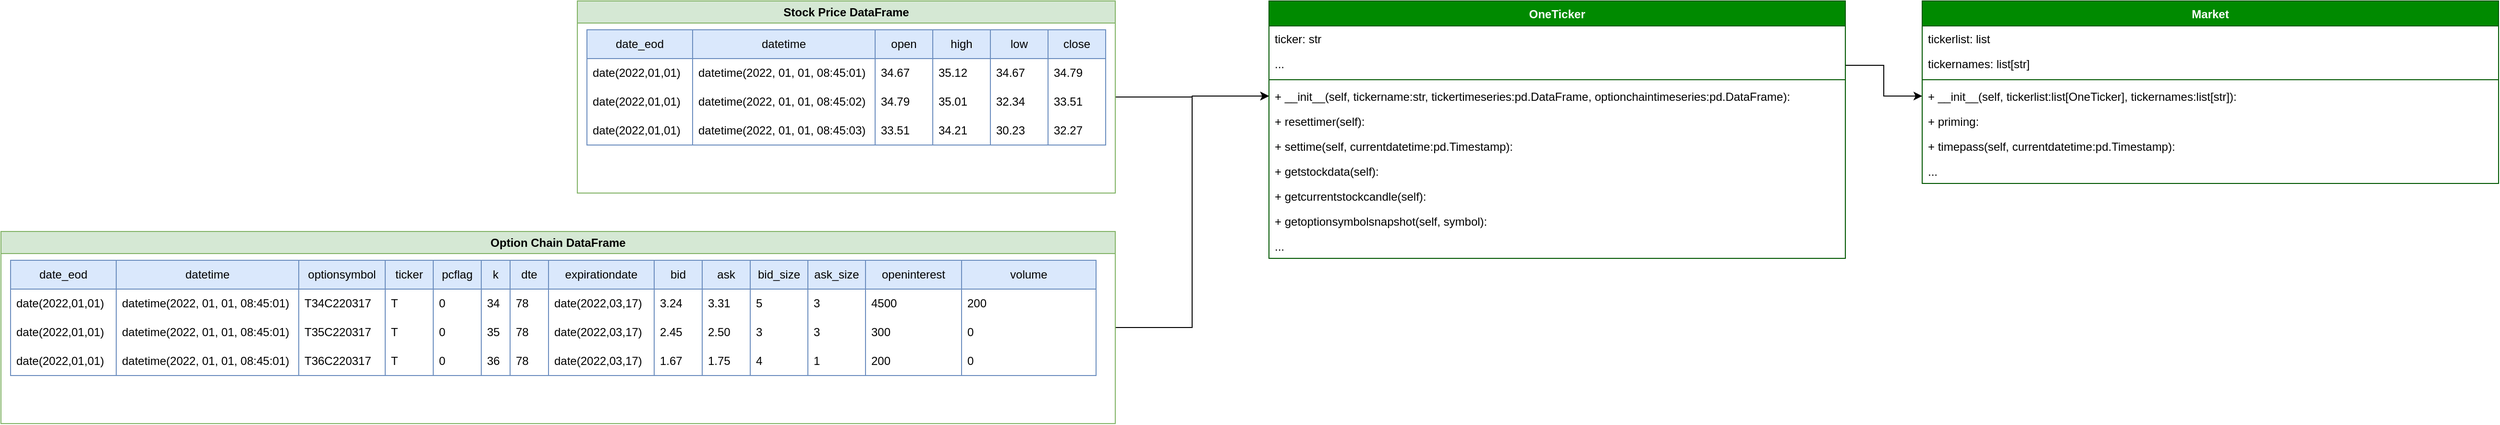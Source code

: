 <mxfile version="24.7.8" pages="4">
  <diagram id="6T5PZeYrQpzY9YffS1K_" name="Data_Structure">
    <mxGraphModel dx="1050" dy="538" grid="1" gridSize="10" guides="1" tooltips="1" connect="1" arrows="1" fold="1" page="1" pageScale="1" pageWidth="850" pageHeight="1100" math="0" shadow="0">
      <root>
        <mxCell id="0" />
        <mxCell id="1" parent="0" />
        <mxCell id="oFuke4j55mWS_64PKyyQ-92" style="edgeStyle=orthogonalEdgeStyle;rounded=0;orthogonalLoop=1;jettySize=auto;html=1;exitX=1;exitY=0.5;exitDx=0;exitDy=0;entryX=0;entryY=0.5;entryDx=0;entryDy=0;" parent="1" source="oFuke4j55mWS_64PKyyQ-1" target="oFuke4j55mWS_64PKyyQ-91" edge="1">
          <mxGeometry relative="1" as="geometry" />
        </mxCell>
        <mxCell id="oFuke4j55mWS_64PKyyQ-1" value="Stock Price DataFrame" style="swimlane;whiteSpace=wrap;html=1;fillColor=#d5e8d4;strokeColor=#82b366;gradientColor=none;swimlaneFillColor=none;rounded=0;arcSize=8;sketch=0;glass=0;shadow=0;labelBackgroundColor=none;labelBorderColor=none;" parent="1" vertex="1">
          <mxGeometry x="640" y="40" width="560" height="200" as="geometry" />
        </mxCell>
        <mxCell id="oFuke4j55mWS_64PKyyQ-2" value="datetime" style="swimlane;fontStyle=0;childLayout=stackLayout;horizontal=1;startSize=30;horizontalStack=0;resizeParent=1;resizeParentMax=0;resizeLast=0;collapsible=1;marginBottom=0;whiteSpace=wrap;html=1;fillColor=#dae8fc;strokeColor=#6c8ebf;" parent="oFuke4j55mWS_64PKyyQ-1" vertex="1">
          <mxGeometry x="120" y="30" width="190" height="120" as="geometry" />
        </mxCell>
        <mxCell id="oFuke4j55mWS_64PKyyQ-3" value="datetime(2022, 01, 01, 08:45:01)" style="text;strokeColor=none;fillColor=none;align=left;verticalAlign=middle;spacingLeft=4;spacingRight=4;overflow=hidden;points=[[0,0.5],[1,0.5]];portConstraint=eastwest;rotatable=0;whiteSpace=wrap;html=1;" parent="oFuke4j55mWS_64PKyyQ-2" vertex="1">
          <mxGeometry y="30" width="190" height="30" as="geometry" />
        </mxCell>
        <mxCell id="oFuke4j55mWS_64PKyyQ-4" value="datetime(2022, 01, 01, 08:45:02)" style="text;strokeColor=none;fillColor=none;align=left;verticalAlign=middle;spacingLeft=4;spacingRight=4;overflow=hidden;points=[[0,0.5],[1,0.5]];portConstraint=eastwest;rotatable=0;whiteSpace=wrap;html=1;" parent="oFuke4j55mWS_64PKyyQ-2" vertex="1">
          <mxGeometry y="60" width="190" height="30" as="geometry" />
        </mxCell>
        <mxCell id="oFuke4j55mWS_64PKyyQ-5" value="datetime(2022, 01, 01, 08:45:03)" style="text;strokeColor=none;fillColor=none;align=left;verticalAlign=middle;spacingLeft=4;spacingRight=4;overflow=hidden;points=[[0,0.5],[1,0.5]];portConstraint=eastwest;rotatable=0;whiteSpace=wrap;html=1;" parent="oFuke4j55mWS_64PKyyQ-2" vertex="1">
          <mxGeometry y="90" width="190" height="30" as="geometry" />
        </mxCell>
        <mxCell id="oFuke4j55mWS_64PKyyQ-10" value="open" style="swimlane;fontStyle=0;childLayout=stackLayout;horizontal=1;startSize=30;horizontalStack=0;resizeParent=1;resizeParentMax=0;resizeLast=0;collapsible=1;marginBottom=0;whiteSpace=wrap;html=1;fillColor=#dae8fc;strokeColor=#6c8ebf;" parent="oFuke4j55mWS_64PKyyQ-1" vertex="1">
          <mxGeometry x="310" y="30" width="60" height="120" as="geometry" />
        </mxCell>
        <mxCell id="oFuke4j55mWS_64PKyyQ-11" value="34.67" style="text;strokeColor=none;fillColor=none;align=left;verticalAlign=middle;spacingLeft=4;spacingRight=4;overflow=hidden;points=[[0,0.5],[1,0.5]];portConstraint=eastwest;rotatable=0;whiteSpace=wrap;html=1;" parent="oFuke4j55mWS_64PKyyQ-10" vertex="1">
          <mxGeometry y="30" width="60" height="30" as="geometry" />
        </mxCell>
        <mxCell id="oFuke4j55mWS_64PKyyQ-12" value="34.79" style="text;strokeColor=none;fillColor=none;align=left;verticalAlign=middle;spacingLeft=4;spacingRight=4;overflow=hidden;points=[[0,0.5],[1,0.5]];portConstraint=eastwest;rotatable=0;whiteSpace=wrap;html=1;" parent="oFuke4j55mWS_64PKyyQ-10" vertex="1">
          <mxGeometry y="60" width="60" height="30" as="geometry" />
        </mxCell>
        <mxCell id="oFuke4j55mWS_64PKyyQ-13" value="33.51" style="text;strokeColor=none;fillColor=none;align=left;verticalAlign=middle;spacingLeft=4;spacingRight=4;overflow=hidden;points=[[0,0.5],[1,0.5]];portConstraint=eastwest;rotatable=0;whiteSpace=wrap;html=1;" parent="oFuke4j55mWS_64PKyyQ-10" vertex="1">
          <mxGeometry y="90" width="60" height="30" as="geometry" />
        </mxCell>
        <mxCell id="oFuke4j55mWS_64PKyyQ-14" value="high" style="swimlane;fontStyle=0;childLayout=stackLayout;horizontal=1;startSize=30;horizontalStack=0;resizeParent=1;resizeParentMax=0;resizeLast=0;collapsible=1;marginBottom=0;whiteSpace=wrap;html=1;fillColor=#dae8fc;strokeColor=#6c8ebf;" parent="oFuke4j55mWS_64PKyyQ-1" vertex="1">
          <mxGeometry x="370" y="30" width="60" height="120" as="geometry" />
        </mxCell>
        <mxCell id="oFuke4j55mWS_64PKyyQ-15" value="35.12" style="text;strokeColor=none;fillColor=none;align=left;verticalAlign=middle;spacingLeft=4;spacingRight=4;overflow=hidden;points=[[0,0.5],[1,0.5]];portConstraint=eastwest;rotatable=0;whiteSpace=wrap;html=1;" parent="oFuke4j55mWS_64PKyyQ-14" vertex="1">
          <mxGeometry y="30" width="60" height="30" as="geometry" />
        </mxCell>
        <mxCell id="oFuke4j55mWS_64PKyyQ-16" value="35.01" style="text;strokeColor=none;fillColor=none;align=left;verticalAlign=middle;spacingLeft=4;spacingRight=4;overflow=hidden;points=[[0,0.5],[1,0.5]];portConstraint=eastwest;rotatable=0;whiteSpace=wrap;html=1;" parent="oFuke4j55mWS_64PKyyQ-14" vertex="1">
          <mxGeometry y="60" width="60" height="30" as="geometry" />
        </mxCell>
        <mxCell id="oFuke4j55mWS_64PKyyQ-17" value="34.21" style="text;strokeColor=none;fillColor=none;align=left;verticalAlign=middle;spacingLeft=4;spacingRight=4;overflow=hidden;points=[[0,0.5],[1,0.5]];portConstraint=eastwest;rotatable=0;whiteSpace=wrap;html=1;" parent="oFuke4j55mWS_64PKyyQ-14" vertex="1">
          <mxGeometry y="90" width="60" height="30" as="geometry" />
        </mxCell>
        <mxCell id="oFuke4j55mWS_64PKyyQ-18" value="low" style="swimlane;fontStyle=0;childLayout=stackLayout;horizontal=1;startSize=30;horizontalStack=0;resizeParent=1;resizeParentMax=0;resizeLast=0;collapsible=1;marginBottom=0;whiteSpace=wrap;html=1;fillColor=#dae8fc;strokeColor=#6c8ebf;" parent="oFuke4j55mWS_64PKyyQ-1" vertex="1">
          <mxGeometry x="430" y="30" width="60" height="120" as="geometry" />
        </mxCell>
        <mxCell id="oFuke4j55mWS_64PKyyQ-19" value="34.67" style="text;strokeColor=none;fillColor=none;align=left;verticalAlign=middle;spacingLeft=4;spacingRight=4;overflow=hidden;points=[[0,0.5],[1,0.5]];portConstraint=eastwest;rotatable=0;whiteSpace=wrap;html=1;" parent="oFuke4j55mWS_64PKyyQ-18" vertex="1">
          <mxGeometry y="30" width="60" height="30" as="geometry" />
        </mxCell>
        <mxCell id="oFuke4j55mWS_64PKyyQ-20" value="32.34" style="text;strokeColor=none;fillColor=none;align=left;verticalAlign=middle;spacingLeft=4;spacingRight=4;overflow=hidden;points=[[0,0.5],[1,0.5]];portConstraint=eastwest;rotatable=0;whiteSpace=wrap;html=1;" parent="oFuke4j55mWS_64PKyyQ-18" vertex="1">
          <mxGeometry y="60" width="60" height="30" as="geometry" />
        </mxCell>
        <mxCell id="oFuke4j55mWS_64PKyyQ-21" value="30.23" style="text;strokeColor=none;fillColor=none;align=left;verticalAlign=middle;spacingLeft=4;spacingRight=4;overflow=hidden;points=[[0,0.5],[1,0.5]];portConstraint=eastwest;rotatable=0;whiteSpace=wrap;html=1;" parent="oFuke4j55mWS_64PKyyQ-18" vertex="1">
          <mxGeometry y="90" width="60" height="30" as="geometry" />
        </mxCell>
        <mxCell id="oFuke4j55mWS_64PKyyQ-6" value="date_eod" style="swimlane;fontStyle=0;childLayout=stackLayout;horizontal=1;startSize=30;horizontalStack=0;resizeParent=1;resizeParentMax=0;resizeLast=0;collapsible=1;marginBottom=0;whiteSpace=wrap;html=1;fillColor=#dae8fc;strokeColor=#6c8ebf;" parent="1" vertex="1">
          <mxGeometry x="650" y="70" width="110" height="120" as="geometry" />
        </mxCell>
        <mxCell id="oFuke4j55mWS_64PKyyQ-7" value="date(2022,01,01)" style="text;strokeColor=none;fillColor=none;align=left;verticalAlign=middle;spacingLeft=4;spacingRight=4;overflow=hidden;points=[[0,0.5],[1,0.5]];portConstraint=eastwest;rotatable=0;whiteSpace=wrap;html=1;" parent="oFuke4j55mWS_64PKyyQ-6" vertex="1">
          <mxGeometry y="30" width="110" height="30" as="geometry" />
        </mxCell>
        <mxCell id="oFuke4j55mWS_64PKyyQ-8" value="date(2022,01,01)" style="text;strokeColor=none;fillColor=none;align=left;verticalAlign=middle;spacingLeft=4;spacingRight=4;overflow=hidden;points=[[0,0.5],[1,0.5]];portConstraint=eastwest;rotatable=0;whiteSpace=wrap;html=1;" parent="oFuke4j55mWS_64PKyyQ-6" vertex="1">
          <mxGeometry y="60" width="110" height="30" as="geometry" />
        </mxCell>
        <mxCell id="oFuke4j55mWS_64PKyyQ-9" value="date(2022,01,01)" style="text;strokeColor=none;fillColor=none;align=left;verticalAlign=middle;spacingLeft=4;spacingRight=4;overflow=hidden;points=[[0,0.5],[1,0.5]];portConstraint=eastwest;rotatable=0;whiteSpace=wrap;html=1;" parent="oFuke4j55mWS_64PKyyQ-6" vertex="1">
          <mxGeometry y="90" width="110" height="30" as="geometry" />
        </mxCell>
        <mxCell id="oFuke4j55mWS_64PKyyQ-22" value="close" style="swimlane;fontStyle=0;childLayout=stackLayout;horizontal=1;startSize=30;horizontalStack=0;resizeParent=1;resizeParentMax=0;resizeLast=0;collapsible=1;marginBottom=0;whiteSpace=wrap;html=1;fillColor=#dae8fc;strokeColor=#6c8ebf;" parent="1" vertex="1">
          <mxGeometry x="1130" y="70" width="60" height="120" as="geometry" />
        </mxCell>
        <mxCell id="oFuke4j55mWS_64PKyyQ-23" value="34.79" style="text;strokeColor=none;fillColor=none;align=left;verticalAlign=middle;spacingLeft=4;spacingRight=4;overflow=hidden;points=[[0,0.5],[1,0.5]];portConstraint=eastwest;rotatable=0;whiteSpace=wrap;html=1;" parent="oFuke4j55mWS_64PKyyQ-22" vertex="1">
          <mxGeometry y="30" width="60" height="30" as="geometry" />
        </mxCell>
        <mxCell id="oFuke4j55mWS_64PKyyQ-24" value="33.51" style="text;strokeColor=none;fillColor=none;align=left;verticalAlign=middle;spacingLeft=4;spacingRight=4;overflow=hidden;points=[[0,0.5],[1,0.5]];portConstraint=eastwest;rotatable=0;whiteSpace=wrap;html=1;" parent="oFuke4j55mWS_64PKyyQ-22" vertex="1">
          <mxGeometry y="60" width="60" height="30" as="geometry" />
        </mxCell>
        <mxCell id="oFuke4j55mWS_64PKyyQ-25" value="32.27" style="text;strokeColor=none;fillColor=none;align=left;verticalAlign=middle;spacingLeft=4;spacingRight=4;overflow=hidden;points=[[0,0.5],[1,0.5]];portConstraint=eastwest;rotatable=0;whiteSpace=wrap;html=1;" parent="oFuke4j55mWS_64PKyyQ-22" vertex="1">
          <mxGeometry y="90" width="60" height="30" as="geometry" />
        </mxCell>
        <mxCell id="oFuke4j55mWS_64PKyyQ-94" style="edgeStyle=orthogonalEdgeStyle;rounded=0;orthogonalLoop=1;jettySize=auto;html=1;exitX=1;exitY=0.5;exitDx=0;exitDy=0;entryX=0;entryY=0.5;entryDx=0;entryDy=0;" parent="1" source="oFuke4j55mWS_64PKyyQ-26" target="oFuke4j55mWS_64PKyyQ-91" edge="1">
          <mxGeometry relative="1" as="geometry" />
        </mxCell>
        <mxCell id="oFuke4j55mWS_64PKyyQ-26" value="Option Chain DataFrame" style="swimlane;whiteSpace=wrap;html=1;fillColor=#d5e8d4;strokeColor=#82b366;" parent="1" vertex="1">
          <mxGeometry x="40" y="280" width="1160" height="200" as="geometry" />
        </mxCell>
        <mxCell id="oFuke4j55mWS_64PKyyQ-27" value="datetime" style="swimlane;fontStyle=0;childLayout=stackLayout;horizontal=1;startSize=30;horizontalStack=0;resizeParent=1;resizeParentMax=0;resizeLast=0;collapsible=1;marginBottom=0;whiteSpace=wrap;html=1;fillColor=#dae8fc;strokeColor=#6c8ebf;" parent="oFuke4j55mWS_64PKyyQ-26" vertex="1">
          <mxGeometry x="120" y="30" width="190" height="120" as="geometry" />
        </mxCell>
        <mxCell id="oFuke4j55mWS_64PKyyQ-28" value="datetime(2022, 01, 01, 08:45:01)" style="text;strokeColor=none;fillColor=none;align=left;verticalAlign=middle;spacingLeft=4;spacingRight=4;overflow=hidden;points=[[0,0.5],[1,0.5]];portConstraint=eastwest;rotatable=0;whiteSpace=wrap;html=1;" parent="oFuke4j55mWS_64PKyyQ-27" vertex="1">
          <mxGeometry y="30" width="190" height="30" as="geometry" />
        </mxCell>
        <mxCell id="oFuke4j55mWS_64PKyyQ-29" value="datetime(2022, 01, 01, 08:45:01)" style="text;strokeColor=none;fillColor=none;align=left;verticalAlign=middle;spacingLeft=4;spacingRight=4;overflow=hidden;points=[[0,0.5],[1,0.5]];portConstraint=eastwest;rotatable=0;whiteSpace=wrap;html=1;" parent="oFuke4j55mWS_64PKyyQ-27" vertex="1">
          <mxGeometry y="60" width="190" height="30" as="geometry" />
        </mxCell>
        <mxCell id="oFuke4j55mWS_64PKyyQ-30" value="datetime(2022, 01, 01, 08:45:01)" style="text;strokeColor=none;fillColor=none;align=left;verticalAlign=middle;spacingLeft=4;spacingRight=4;overflow=hidden;points=[[0,0.5],[1,0.5]];portConstraint=eastwest;rotatable=0;whiteSpace=wrap;html=1;" parent="oFuke4j55mWS_64PKyyQ-27" vertex="1">
          <mxGeometry y="90" width="190" height="30" as="geometry" />
        </mxCell>
        <mxCell id="oFuke4j55mWS_64PKyyQ-31" value="optionsymbol" style="swimlane;fontStyle=0;childLayout=stackLayout;horizontal=1;startSize=30;horizontalStack=0;resizeParent=1;resizeParentMax=0;resizeLast=0;collapsible=1;marginBottom=0;whiteSpace=wrap;html=1;fillColor=#dae8fc;strokeColor=#6c8ebf;" parent="oFuke4j55mWS_64PKyyQ-26" vertex="1">
          <mxGeometry x="310" y="30" width="90" height="120" as="geometry" />
        </mxCell>
        <mxCell id="oFuke4j55mWS_64PKyyQ-32" value="T34C220317" style="text;strokeColor=none;fillColor=none;align=left;verticalAlign=middle;spacingLeft=4;spacingRight=4;overflow=hidden;points=[[0,0.5],[1,0.5]];portConstraint=eastwest;rotatable=0;whiteSpace=wrap;html=1;" parent="oFuke4j55mWS_64PKyyQ-31" vertex="1">
          <mxGeometry y="30" width="90" height="30" as="geometry" />
        </mxCell>
        <mxCell id="oFuke4j55mWS_64PKyyQ-34" value="T35C220317" style="text;strokeColor=none;fillColor=none;align=left;verticalAlign=middle;spacingLeft=4;spacingRight=4;overflow=hidden;points=[[0,0.5],[1,0.5]];portConstraint=eastwest;rotatable=0;whiteSpace=wrap;html=1;" parent="oFuke4j55mWS_64PKyyQ-31" vertex="1">
          <mxGeometry y="60" width="90" height="30" as="geometry" />
        </mxCell>
        <mxCell id="oFuke4j55mWS_64PKyyQ-33" value="T36C220317" style="text;strokeColor=none;fillColor=none;align=left;verticalAlign=middle;spacingLeft=4;spacingRight=4;overflow=hidden;points=[[0,0.5],[1,0.5]];portConstraint=eastwest;rotatable=0;whiteSpace=wrap;html=1;" parent="oFuke4j55mWS_64PKyyQ-31" vertex="1">
          <mxGeometry y="90" width="90" height="30" as="geometry" />
        </mxCell>
        <mxCell id="oFuke4j55mWS_64PKyyQ-35" value="ticker" style="swimlane;fontStyle=0;childLayout=stackLayout;horizontal=1;startSize=30;horizontalStack=0;resizeParent=1;resizeParentMax=0;resizeLast=0;collapsible=1;marginBottom=0;whiteSpace=wrap;html=1;fillColor=#dae8fc;strokeColor=#6c8ebf;" parent="oFuke4j55mWS_64PKyyQ-26" vertex="1">
          <mxGeometry x="400" y="30" width="50" height="120" as="geometry" />
        </mxCell>
        <mxCell id="oFuke4j55mWS_64PKyyQ-36" value="T" style="text;strokeColor=none;fillColor=none;align=left;verticalAlign=middle;spacingLeft=4;spacingRight=4;overflow=hidden;points=[[0,0.5],[1,0.5]];portConstraint=eastwest;rotatable=0;whiteSpace=wrap;html=1;" parent="oFuke4j55mWS_64PKyyQ-35" vertex="1">
          <mxGeometry y="30" width="50" height="30" as="geometry" />
        </mxCell>
        <mxCell id="oFuke4j55mWS_64PKyyQ-37" value="T" style="text;strokeColor=none;fillColor=none;align=left;verticalAlign=middle;spacingLeft=4;spacingRight=4;overflow=hidden;points=[[0,0.5],[1,0.5]];portConstraint=eastwest;rotatable=0;whiteSpace=wrap;html=1;" parent="oFuke4j55mWS_64PKyyQ-35" vertex="1">
          <mxGeometry y="60" width="50" height="30" as="geometry" />
        </mxCell>
        <mxCell id="oFuke4j55mWS_64PKyyQ-38" value="T" style="text;strokeColor=none;fillColor=none;align=left;verticalAlign=middle;spacingLeft=4;spacingRight=4;overflow=hidden;points=[[0,0.5],[1,0.5]];portConstraint=eastwest;rotatable=0;whiteSpace=wrap;html=1;" parent="oFuke4j55mWS_64PKyyQ-35" vertex="1">
          <mxGeometry y="90" width="50" height="30" as="geometry" />
        </mxCell>
        <mxCell id="oFuke4j55mWS_64PKyyQ-39" value="pcflag" style="swimlane;fontStyle=0;childLayout=stackLayout;horizontal=1;startSize=30;horizontalStack=0;resizeParent=1;resizeParentMax=0;resizeLast=0;collapsible=1;marginBottom=0;whiteSpace=wrap;html=1;fillColor=#dae8fc;strokeColor=#6c8ebf;" parent="oFuke4j55mWS_64PKyyQ-26" vertex="1">
          <mxGeometry x="450" y="30" width="50" height="120" as="geometry" />
        </mxCell>
        <mxCell id="oFuke4j55mWS_64PKyyQ-40" value="0" style="text;strokeColor=none;fillColor=none;align=left;verticalAlign=middle;spacingLeft=4;spacingRight=4;overflow=hidden;points=[[0,0.5],[1,0.5]];portConstraint=eastwest;rotatable=0;whiteSpace=wrap;html=1;" parent="oFuke4j55mWS_64PKyyQ-39" vertex="1">
          <mxGeometry y="30" width="50" height="30" as="geometry" />
        </mxCell>
        <mxCell id="oFuke4j55mWS_64PKyyQ-41" value="0" style="text;strokeColor=none;fillColor=none;align=left;verticalAlign=middle;spacingLeft=4;spacingRight=4;overflow=hidden;points=[[0,0.5],[1,0.5]];portConstraint=eastwest;rotatable=0;whiteSpace=wrap;html=1;" parent="oFuke4j55mWS_64PKyyQ-39" vertex="1">
          <mxGeometry y="60" width="50" height="30" as="geometry" />
        </mxCell>
        <mxCell id="oFuke4j55mWS_64PKyyQ-42" value="0" style="text;strokeColor=none;fillColor=none;align=left;verticalAlign=middle;spacingLeft=4;spacingRight=4;overflow=hidden;points=[[0,0.5],[1,0.5]];portConstraint=eastwest;rotatable=0;whiteSpace=wrap;html=1;" parent="oFuke4j55mWS_64PKyyQ-39" vertex="1">
          <mxGeometry y="90" width="50" height="30" as="geometry" />
        </mxCell>
        <mxCell id="oFuke4j55mWS_64PKyyQ-47" value="k" style="swimlane;fontStyle=0;childLayout=stackLayout;horizontal=1;startSize=30;horizontalStack=0;resizeParent=1;resizeParentMax=0;resizeLast=0;collapsible=1;marginBottom=0;whiteSpace=wrap;html=1;fillColor=#dae8fc;strokeColor=#6c8ebf;" parent="oFuke4j55mWS_64PKyyQ-26" vertex="1">
          <mxGeometry x="500" y="30" width="30" height="120" as="geometry" />
        </mxCell>
        <mxCell id="oFuke4j55mWS_64PKyyQ-48" value="34" style="text;strokeColor=none;fillColor=none;align=left;verticalAlign=middle;spacingLeft=4;spacingRight=4;overflow=hidden;points=[[0,0.5],[1,0.5]];portConstraint=eastwest;rotatable=0;whiteSpace=wrap;html=1;" parent="oFuke4j55mWS_64PKyyQ-47" vertex="1">
          <mxGeometry y="30" width="30" height="30" as="geometry" />
        </mxCell>
        <mxCell id="oFuke4j55mWS_64PKyyQ-49" value="35" style="text;strokeColor=none;fillColor=none;align=left;verticalAlign=middle;spacingLeft=4;spacingRight=4;overflow=hidden;points=[[0,0.5],[1,0.5]];portConstraint=eastwest;rotatable=0;whiteSpace=wrap;html=1;" parent="oFuke4j55mWS_64PKyyQ-47" vertex="1">
          <mxGeometry y="60" width="30" height="30" as="geometry" />
        </mxCell>
        <mxCell id="oFuke4j55mWS_64PKyyQ-50" value="36" style="text;strokeColor=none;fillColor=none;align=left;verticalAlign=middle;spacingLeft=4;spacingRight=4;overflow=hidden;points=[[0,0.5],[1,0.5]];portConstraint=eastwest;rotatable=0;whiteSpace=wrap;html=1;" parent="oFuke4j55mWS_64PKyyQ-47" vertex="1">
          <mxGeometry y="90" width="30" height="30" as="geometry" />
        </mxCell>
        <mxCell id="oFuke4j55mWS_64PKyyQ-55" value="dte" style="swimlane;fontStyle=0;childLayout=stackLayout;horizontal=1;startSize=30;horizontalStack=0;resizeParent=1;resizeParentMax=0;resizeLast=0;collapsible=1;marginBottom=0;whiteSpace=wrap;html=1;fillColor=#dae8fc;strokeColor=#6c8ebf;" parent="oFuke4j55mWS_64PKyyQ-26" vertex="1">
          <mxGeometry x="530" y="30" width="40" height="120" as="geometry" />
        </mxCell>
        <mxCell id="oFuke4j55mWS_64PKyyQ-56" value="78" style="text;strokeColor=none;fillColor=none;align=left;verticalAlign=middle;spacingLeft=4;spacingRight=4;overflow=hidden;points=[[0,0.5],[1,0.5]];portConstraint=eastwest;rotatable=0;whiteSpace=wrap;html=1;" parent="oFuke4j55mWS_64PKyyQ-55" vertex="1">
          <mxGeometry y="30" width="40" height="30" as="geometry" />
        </mxCell>
        <mxCell id="oFuke4j55mWS_64PKyyQ-57" value="78" style="text;strokeColor=none;fillColor=none;align=left;verticalAlign=middle;spacingLeft=4;spacingRight=4;overflow=hidden;points=[[0,0.5],[1,0.5]];portConstraint=eastwest;rotatable=0;whiteSpace=wrap;html=1;" parent="oFuke4j55mWS_64PKyyQ-55" vertex="1">
          <mxGeometry y="60" width="40" height="30" as="geometry" />
        </mxCell>
        <mxCell id="oFuke4j55mWS_64PKyyQ-58" value="78" style="text;strokeColor=none;fillColor=none;align=left;verticalAlign=middle;spacingLeft=4;spacingRight=4;overflow=hidden;points=[[0,0.5],[1,0.5]];portConstraint=eastwest;rotatable=0;whiteSpace=wrap;html=1;" parent="oFuke4j55mWS_64PKyyQ-55" vertex="1">
          <mxGeometry y="90" width="40" height="30" as="geometry" />
        </mxCell>
        <mxCell id="oFuke4j55mWS_64PKyyQ-59" value="expirationdate" style="swimlane;fontStyle=0;childLayout=stackLayout;horizontal=1;startSize=30;horizontalStack=0;resizeParent=1;resizeParentMax=0;resizeLast=0;collapsible=1;marginBottom=0;whiteSpace=wrap;html=1;fillColor=#dae8fc;strokeColor=#6c8ebf;" parent="oFuke4j55mWS_64PKyyQ-26" vertex="1">
          <mxGeometry x="570" y="30" width="110" height="120" as="geometry" />
        </mxCell>
        <mxCell id="oFuke4j55mWS_64PKyyQ-60" value="date(2022,03,17)" style="text;strokeColor=none;fillColor=none;align=left;verticalAlign=middle;spacingLeft=4;spacingRight=4;overflow=hidden;points=[[0,0.5],[1,0.5]];portConstraint=eastwest;rotatable=0;whiteSpace=wrap;html=1;" parent="oFuke4j55mWS_64PKyyQ-59" vertex="1">
          <mxGeometry y="30" width="110" height="30" as="geometry" />
        </mxCell>
        <mxCell id="oFuke4j55mWS_64PKyyQ-61" value="date(2022,03,17)" style="text;strokeColor=none;fillColor=none;align=left;verticalAlign=middle;spacingLeft=4;spacingRight=4;overflow=hidden;points=[[0,0.5],[1,0.5]];portConstraint=eastwest;rotatable=0;whiteSpace=wrap;html=1;" parent="oFuke4j55mWS_64PKyyQ-59" vertex="1">
          <mxGeometry y="60" width="110" height="30" as="geometry" />
        </mxCell>
        <mxCell id="oFuke4j55mWS_64PKyyQ-62" value="date(2022,03,17)" style="text;strokeColor=none;fillColor=none;align=left;verticalAlign=middle;spacingLeft=4;spacingRight=4;overflow=hidden;points=[[0,0.5],[1,0.5]];portConstraint=eastwest;rotatable=0;whiteSpace=wrap;html=1;" parent="oFuke4j55mWS_64PKyyQ-59" vertex="1">
          <mxGeometry y="90" width="110" height="30" as="geometry" />
        </mxCell>
        <mxCell id="oFuke4j55mWS_64PKyyQ-63" value="bid" style="swimlane;fontStyle=0;childLayout=stackLayout;horizontal=1;startSize=30;horizontalStack=0;resizeParent=1;resizeParentMax=0;resizeLast=0;collapsible=1;marginBottom=0;whiteSpace=wrap;html=1;fillColor=#dae8fc;strokeColor=#6c8ebf;" parent="oFuke4j55mWS_64PKyyQ-26" vertex="1">
          <mxGeometry x="680" y="30" width="50" height="120" as="geometry" />
        </mxCell>
        <mxCell id="oFuke4j55mWS_64PKyyQ-64" value="3.24" style="text;strokeColor=none;fillColor=none;align=left;verticalAlign=middle;spacingLeft=4;spacingRight=4;overflow=hidden;points=[[0,0.5],[1,0.5]];portConstraint=eastwest;rotatable=0;whiteSpace=wrap;html=1;" parent="oFuke4j55mWS_64PKyyQ-63" vertex="1">
          <mxGeometry y="30" width="50" height="30" as="geometry" />
        </mxCell>
        <mxCell id="oFuke4j55mWS_64PKyyQ-65" value="2.45" style="text;strokeColor=none;fillColor=none;align=left;verticalAlign=middle;spacingLeft=4;spacingRight=4;overflow=hidden;points=[[0,0.5],[1,0.5]];portConstraint=eastwest;rotatable=0;whiteSpace=wrap;html=1;" parent="oFuke4j55mWS_64PKyyQ-63" vertex="1">
          <mxGeometry y="60" width="50" height="30" as="geometry" />
        </mxCell>
        <mxCell id="oFuke4j55mWS_64PKyyQ-66" value="1.67" style="text;strokeColor=none;fillColor=none;align=left;verticalAlign=middle;spacingLeft=4;spacingRight=4;overflow=hidden;points=[[0,0.5],[1,0.5]];portConstraint=eastwest;rotatable=0;whiteSpace=wrap;html=1;" parent="oFuke4j55mWS_64PKyyQ-63" vertex="1">
          <mxGeometry y="90" width="50" height="30" as="geometry" />
        </mxCell>
        <mxCell id="oFuke4j55mWS_64PKyyQ-67" value="ask" style="swimlane;fontStyle=0;childLayout=stackLayout;horizontal=1;startSize=30;horizontalStack=0;resizeParent=1;resizeParentMax=0;resizeLast=0;collapsible=1;marginBottom=0;whiteSpace=wrap;html=1;fillColor=#dae8fc;strokeColor=#6c8ebf;" parent="oFuke4j55mWS_64PKyyQ-26" vertex="1">
          <mxGeometry x="730" y="30" width="50" height="120" as="geometry" />
        </mxCell>
        <mxCell id="oFuke4j55mWS_64PKyyQ-69" value="3.31" style="text;strokeColor=none;fillColor=none;align=left;verticalAlign=middle;spacingLeft=4;spacingRight=4;overflow=hidden;points=[[0,0.5],[1,0.5]];portConstraint=eastwest;rotatable=0;whiteSpace=wrap;html=1;" parent="oFuke4j55mWS_64PKyyQ-67" vertex="1">
          <mxGeometry y="30" width="50" height="30" as="geometry" />
        </mxCell>
        <mxCell id="oFuke4j55mWS_64PKyyQ-68" value="2.50" style="text;strokeColor=none;fillColor=none;align=left;verticalAlign=middle;spacingLeft=4;spacingRight=4;overflow=hidden;points=[[0,0.5],[1,0.5]];portConstraint=eastwest;rotatable=0;whiteSpace=wrap;html=1;" parent="oFuke4j55mWS_64PKyyQ-67" vertex="1">
          <mxGeometry y="60" width="50" height="30" as="geometry" />
        </mxCell>
        <mxCell id="oFuke4j55mWS_64PKyyQ-70" value="1.75" style="text;strokeColor=none;fillColor=none;align=left;verticalAlign=middle;spacingLeft=4;spacingRight=4;overflow=hidden;points=[[0,0.5],[1,0.5]];portConstraint=eastwest;rotatable=0;whiteSpace=wrap;html=1;" parent="oFuke4j55mWS_64PKyyQ-67" vertex="1">
          <mxGeometry y="90" width="50" height="30" as="geometry" />
        </mxCell>
        <mxCell id="oFuke4j55mWS_64PKyyQ-72" value="bid_size" style="swimlane;fontStyle=0;childLayout=stackLayout;horizontal=1;startSize=30;horizontalStack=0;resizeParent=1;resizeParentMax=0;resizeLast=0;collapsible=1;marginBottom=0;whiteSpace=wrap;html=1;fillColor=#dae8fc;strokeColor=#6c8ebf;" parent="oFuke4j55mWS_64PKyyQ-26" vertex="1">
          <mxGeometry x="780" y="30" width="60" height="120" as="geometry" />
        </mxCell>
        <mxCell id="oFuke4j55mWS_64PKyyQ-73" value="5" style="text;strokeColor=none;fillColor=none;align=left;verticalAlign=middle;spacingLeft=4;spacingRight=4;overflow=hidden;points=[[0,0.5],[1,0.5]];portConstraint=eastwest;rotatable=0;whiteSpace=wrap;html=1;" parent="oFuke4j55mWS_64PKyyQ-72" vertex="1">
          <mxGeometry y="30" width="60" height="30" as="geometry" />
        </mxCell>
        <mxCell id="oFuke4j55mWS_64PKyyQ-74" value="3" style="text;strokeColor=none;fillColor=none;align=left;verticalAlign=middle;spacingLeft=4;spacingRight=4;overflow=hidden;points=[[0,0.5],[1,0.5]];portConstraint=eastwest;rotatable=0;whiteSpace=wrap;html=1;" parent="oFuke4j55mWS_64PKyyQ-72" vertex="1">
          <mxGeometry y="60" width="60" height="30" as="geometry" />
        </mxCell>
        <mxCell id="oFuke4j55mWS_64PKyyQ-75" value="4" style="text;strokeColor=none;fillColor=none;align=left;verticalAlign=middle;spacingLeft=4;spacingRight=4;overflow=hidden;points=[[0,0.5],[1,0.5]];portConstraint=eastwest;rotatable=0;whiteSpace=wrap;html=1;" parent="oFuke4j55mWS_64PKyyQ-72" vertex="1">
          <mxGeometry y="90" width="60" height="30" as="geometry" />
        </mxCell>
        <mxCell id="oFuke4j55mWS_64PKyyQ-76" value="ask_size" style="swimlane;fontStyle=0;childLayout=stackLayout;horizontal=1;startSize=30;horizontalStack=0;resizeParent=1;resizeParentMax=0;resizeLast=0;collapsible=1;marginBottom=0;whiteSpace=wrap;html=1;fillColor=#dae8fc;strokeColor=#6c8ebf;" parent="oFuke4j55mWS_64PKyyQ-26" vertex="1">
          <mxGeometry x="840" y="30" width="60" height="120" as="geometry" />
        </mxCell>
        <mxCell id="oFuke4j55mWS_64PKyyQ-77" value="3" style="text;strokeColor=none;fillColor=none;align=left;verticalAlign=middle;spacingLeft=4;spacingRight=4;overflow=hidden;points=[[0,0.5],[1,0.5]];portConstraint=eastwest;rotatable=0;whiteSpace=wrap;html=1;" parent="oFuke4j55mWS_64PKyyQ-76" vertex="1">
          <mxGeometry y="30" width="60" height="30" as="geometry" />
        </mxCell>
        <mxCell id="oFuke4j55mWS_64PKyyQ-78" value="3" style="text;strokeColor=none;fillColor=none;align=left;verticalAlign=middle;spacingLeft=4;spacingRight=4;overflow=hidden;points=[[0,0.5],[1,0.5]];portConstraint=eastwest;rotatable=0;whiteSpace=wrap;html=1;" parent="oFuke4j55mWS_64PKyyQ-76" vertex="1">
          <mxGeometry y="60" width="60" height="30" as="geometry" />
        </mxCell>
        <mxCell id="oFuke4j55mWS_64PKyyQ-79" value="1" style="text;strokeColor=none;fillColor=none;align=left;verticalAlign=middle;spacingLeft=4;spacingRight=4;overflow=hidden;points=[[0,0.5],[1,0.5]];portConstraint=eastwest;rotatable=0;whiteSpace=wrap;html=1;" parent="oFuke4j55mWS_64PKyyQ-76" vertex="1">
          <mxGeometry y="90" width="60" height="30" as="geometry" />
        </mxCell>
        <mxCell id="oFuke4j55mWS_64PKyyQ-80" value="openinterest" style="swimlane;fontStyle=0;childLayout=stackLayout;horizontal=1;startSize=30;horizontalStack=0;resizeParent=1;resizeParentMax=0;resizeLast=0;collapsible=1;marginBottom=0;whiteSpace=wrap;html=1;fillColor=#dae8fc;strokeColor=#6c8ebf;" parent="oFuke4j55mWS_64PKyyQ-26" vertex="1">
          <mxGeometry x="900" y="30" width="100" height="120" as="geometry" />
        </mxCell>
        <mxCell id="oFuke4j55mWS_64PKyyQ-81" value="4500" style="text;strokeColor=none;fillColor=none;align=left;verticalAlign=middle;spacingLeft=4;spacingRight=4;overflow=hidden;points=[[0,0.5],[1,0.5]];portConstraint=eastwest;rotatable=0;whiteSpace=wrap;html=1;" parent="oFuke4j55mWS_64PKyyQ-80" vertex="1">
          <mxGeometry y="30" width="100" height="30" as="geometry" />
        </mxCell>
        <mxCell id="oFuke4j55mWS_64PKyyQ-82" value="300" style="text;strokeColor=none;fillColor=none;align=left;verticalAlign=middle;spacingLeft=4;spacingRight=4;overflow=hidden;points=[[0,0.5],[1,0.5]];portConstraint=eastwest;rotatable=0;whiteSpace=wrap;html=1;" parent="oFuke4j55mWS_64PKyyQ-80" vertex="1">
          <mxGeometry y="60" width="100" height="30" as="geometry" />
        </mxCell>
        <mxCell id="oFuke4j55mWS_64PKyyQ-83" value="200" style="text;strokeColor=none;fillColor=none;align=left;verticalAlign=middle;spacingLeft=4;spacingRight=4;overflow=hidden;points=[[0,0.5],[1,0.5]];portConstraint=eastwest;rotatable=0;whiteSpace=wrap;html=1;" parent="oFuke4j55mWS_64PKyyQ-80" vertex="1">
          <mxGeometry y="90" width="100" height="30" as="geometry" />
        </mxCell>
        <mxCell id="oFuke4j55mWS_64PKyyQ-84" value="volume" style="swimlane;fontStyle=0;childLayout=stackLayout;horizontal=1;startSize=30;horizontalStack=0;resizeParent=1;resizeParentMax=0;resizeLast=0;collapsible=1;marginBottom=0;whiteSpace=wrap;html=1;fillColor=#dae8fc;strokeColor=#6c8ebf;" parent="oFuke4j55mWS_64PKyyQ-26" vertex="1">
          <mxGeometry x="1000" y="30" width="140" height="120" as="geometry" />
        </mxCell>
        <mxCell id="oFuke4j55mWS_64PKyyQ-85" value="200" style="text;strokeColor=none;fillColor=none;align=left;verticalAlign=middle;spacingLeft=4;spacingRight=4;overflow=hidden;points=[[0,0.5],[1,0.5]];portConstraint=eastwest;rotatable=0;whiteSpace=wrap;html=1;" parent="oFuke4j55mWS_64PKyyQ-84" vertex="1">
          <mxGeometry y="30" width="140" height="30" as="geometry" />
        </mxCell>
        <mxCell id="oFuke4j55mWS_64PKyyQ-86" value="0" style="text;strokeColor=none;fillColor=none;align=left;verticalAlign=middle;spacingLeft=4;spacingRight=4;overflow=hidden;points=[[0,0.5],[1,0.5]];portConstraint=eastwest;rotatable=0;whiteSpace=wrap;html=1;" parent="oFuke4j55mWS_64PKyyQ-84" vertex="1">
          <mxGeometry y="60" width="140" height="30" as="geometry" />
        </mxCell>
        <mxCell id="oFuke4j55mWS_64PKyyQ-87" value="0" style="text;strokeColor=none;fillColor=none;align=left;verticalAlign=middle;spacingLeft=4;spacingRight=4;overflow=hidden;points=[[0,0.5],[1,0.5]];portConstraint=eastwest;rotatable=0;whiteSpace=wrap;html=1;" parent="oFuke4j55mWS_64PKyyQ-84" vertex="1">
          <mxGeometry y="90" width="140" height="30" as="geometry" />
        </mxCell>
        <mxCell id="oFuke4j55mWS_64PKyyQ-43" value="date_eod" style="swimlane;fontStyle=0;childLayout=stackLayout;horizontal=1;startSize=30;horizontalStack=0;resizeParent=1;resizeParentMax=0;resizeLast=0;collapsible=1;marginBottom=0;whiteSpace=wrap;html=1;fillColor=#dae8fc;strokeColor=#6c8ebf;" parent="1" vertex="1">
          <mxGeometry x="50" y="310" width="110" height="120" as="geometry" />
        </mxCell>
        <mxCell id="oFuke4j55mWS_64PKyyQ-44" value="date(2022,01,01)" style="text;strokeColor=none;fillColor=none;align=left;verticalAlign=middle;spacingLeft=4;spacingRight=4;overflow=hidden;points=[[0,0.5],[1,0.5]];portConstraint=eastwest;rotatable=0;whiteSpace=wrap;html=1;" parent="oFuke4j55mWS_64PKyyQ-43" vertex="1">
          <mxGeometry y="30" width="110" height="30" as="geometry" />
        </mxCell>
        <mxCell id="oFuke4j55mWS_64PKyyQ-45" value="date(2022,01,01)" style="text;strokeColor=none;fillColor=none;align=left;verticalAlign=middle;spacingLeft=4;spacingRight=4;overflow=hidden;points=[[0,0.5],[1,0.5]];portConstraint=eastwest;rotatable=0;whiteSpace=wrap;html=1;" parent="oFuke4j55mWS_64PKyyQ-43" vertex="1">
          <mxGeometry y="60" width="110" height="30" as="geometry" />
        </mxCell>
        <mxCell id="oFuke4j55mWS_64PKyyQ-46" value="date(2022,01,01)" style="text;strokeColor=none;fillColor=none;align=left;verticalAlign=middle;spacingLeft=4;spacingRight=4;overflow=hidden;points=[[0,0.5],[1,0.5]];portConstraint=eastwest;rotatable=0;whiteSpace=wrap;html=1;" parent="oFuke4j55mWS_64PKyyQ-43" vertex="1">
          <mxGeometry y="90" width="110" height="30" as="geometry" />
        </mxCell>
        <mxCell id="oFuke4j55mWS_64PKyyQ-118" style="edgeStyle=orthogonalEdgeStyle;rounded=0;orthogonalLoop=1;jettySize=auto;html=1;exitX=1;exitY=0.25;exitDx=0;exitDy=0;" parent="1" source="oFuke4j55mWS_64PKyyQ-88" target="oFuke4j55mWS_64PKyyQ-111" edge="1">
          <mxGeometry relative="1" as="geometry" />
        </mxCell>
        <mxCell id="oFuke4j55mWS_64PKyyQ-88" value="OneTicker" style="swimlane;fontStyle=1;align=center;verticalAlign=top;childLayout=stackLayout;horizontal=1;startSize=26;horizontalStack=0;resizeParent=1;resizeParentMax=0;resizeLast=0;collapsible=1;marginBottom=0;rounded=0;shadow=0;glass=0;labelBackgroundColor=none;labelBorderColor=none;sketch=0;strokeColor=#005700;fillColor=#008a00;fontColor=#ffffff;" parent="1" vertex="1">
          <mxGeometry x="1360" y="40" width="600" height="268" as="geometry" />
        </mxCell>
        <mxCell id="oFuke4j55mWS_64PKyyQ-89" value="ticker: str" style="text;strokeColor=none;fillColor=none;align=left;verticalAlign=top;spacingLeft=4;spacingRight=4;overflow=hidden;rotatable=0;points=[[0,0.5],[1,0.5]];portConstraint=eastwest;rounded=0;shadow=0;glass=0;labelBackgroundColor=none;labelBorderColor=none;sketch=0;" parent="oFuke4j55mWS_64PKyyQ-88" vertex="1">
          <mxGeometry y="26" width="600" height="26" as="geometry" />
        </mxCell>
        <mxCell id="oFuke4j55mWS_64PKyyQ-100" value="..." style="text;strokeColor=none;fillColor=none;align=left;verticalAlign=top;spacingLeft=4;spacingRight=4;overflow=hidden;rotatable=0;points=[[0,0.5],[1,0.5]];portConstraint=eastwest;rounded=0;shadow=0;glass=0;labelBackgroundColor=none;labelBorderColor=none;sketch=0;" parent="oFuke4j55mWS_64PKyyQ-88" vertex="1">
          <mxGeometry y="52" width="600" height="26" as="geometry" />
        </mxCell>
        <mxCell id="oFuke4j55mWS_64PKyyQ-90" value="" style="line;strokeWidth=1;fillColor=none;align=left;verticalAlign=middle;spacingTop=-1;spacingLeft=3;spacingRight=3;rotatable=0;labelPosition=right;points=[];portConstraint=eastwest;strokeColor=inherit;rounded=0;shadow=0;glass=0;labelBackgroundColor=none;labelBorderColor=none;sketch=0;" parent="oFuke4j55mWS_64PKyyQ-88" vertex="1">
          <mxGeometry y="78" width="600" height="8" as="geometry" />
        </mxCell>
        <mxCell id="oFuke4j55mWS_64PKyyQ-91" value="+ __init__(self, tickername:str, tickertimeseries:pd.DataFrame, optionchaintimeseries:pd.DataFrame): " style="text;strokeColor=none;fillColor=none;align=left;verticalAlign=top;spacingLeft=4;spacingRight=4;overflow=hidden;rotatable=0;points=[[0,0.5],[1,0.5]];portConstraint=eastwest;rounded=0;shadow=0;glass=0;labelBackgroundColor=none;labelBorderColor=none;sketch=0;" parent="oFuke4j55mWS_64PKyyQ-88" vertex="1">
          <mxGeometry y="86" width="600" height="26" as="geometry" />
        </mxCell>
        <mxCell id="oFuke4j55mWS_64PKyyQ-95" value="+ resettimer(self): " style="text;strokeColor=none;fillColor=none;align=left;verticalAlign=top;spacingLeft=4;spacingRight=4;overflow=hidden;rotatable=0;points=[[0,0.5],[1,0.5]];portConstraint=eastwest;rounded=0;shadow=0;glass=0;labelBackgroundColor=none;labelBorderColor=none;sketch=0;" parent="oFuke4j55mWS_64PKyyQ-88" vertex="1">
          <mxGeometry y="112" width="600" height="26" as="geometry" />
        </mxCell>
        <mxCell id="oFuke4j55mWS_64PKyyQ-96" value="+ settime(self, currentdatetime:pd.Timestamp): " style="text;strokeColor=none;fillColor=none;align=left;verticalAlign=top;spacingLeft=4;spacingRight=4;overflow=hidden;rotatable=0;points=[[0,0.5],[1,0.5]];portConstraint=eastwest;rounded=0;shadow=0;glass=0;labelBackgroundColor=none;labelBorderColor=none;sketch=0;" parent="oFuke4j55mWS_64PKyyQ-88" vertex="1">
          <mxGeometry y="138" width="600" height="26" as="geometry" />
        </mxCell>
        <mxCell id="oFuke4j55mWS_64PKyyQ-97" value="+ getstockdata(self): " style="text;strokeColor=none;fillColor=none;align=left;verticalAlign=top;spacingLeft=4;spacingRight=4;overflow=hidden;rotatable=0;points=[[0,0.5],[1,0.5]];portConstraint=eastwest;rounded=0;shadow=0;glass=0;labelBackgroundColor=none;labelBorderColor=none;sketch=0;" parent="oFuke4j55mWS_64PKyyQ-88" vertex="1">
          <mxGeometry y="164" width="600" height="26" as="geometry" />
        </mxCell>
        <mxCell id="oFuke4j55mWS_64PKyyQ-98" value="+ getcurrentstockcandle(self): " style="text;strokeColor=none;fillColor=none;align=left;verticalAlign=top;spacingLeft=4;spacingRight=4;overflow=hidden;rotatable=0;points=[[0,0.5],[1,0.5]];portConstraint=eastwest;rounded=0;shadow=0;glass=0;labelBackgroundColor=none;labelBorderColor=none;sketch=0;" parent="oFuke4j55mWS_64PKyyQ-88" vertex="1">
          <mxGeometry y="190" width="600" height="26" as="geometry" />
        </mxCell>
        <mxCell id="oFuke4j55mWS_64PKyyQ-99" value="+ getoptionsymbolsnapshot(self, symbol): " style="text;strokeColor=none;fillColor=none;align=left;verticalAlign=top;spacingLeft=4;spacingRight=4;overflow=hidden;rotatable=0;points=[[0,0.5],[1,0.5]];portConstraint=eastwest;rounded=0;shadow=0;glass=0;labelBackgroundColor=none;labelBorderColor=none;sketch=0;" parent="oFuke4j55mWS_64PKyyQ-88" vertex="1">
          <mxGeometry y="216" width="600" height="26" as="geometry" />
        </mxCell>
        <mxCell id="oFuke4j55mWS_64PKyyQ-106" value="..." style="text;strokeColor=none;fillColor=none;align=left;verticalAlign=top;spacingLeft=4;spacingRight=4;overflow=hidden;rotatable=0;points=[[0,0.5],[1,0.5]];portConstraint=eastwest;rounded=0;shadow=0;glass=0;labelBackgroundColor=none;labelBorderColor=none;sketch=0;" parent="oFuke4j55mWS_64PKyyQ-88" vertex="1">
          <mxGeometry y="242" width="600" height="26" as="geometry" />
        </mxCell>
        <mxCell id="oFuke4j55mWS_64PKyyQ-107" value="Market" style="swimlane;fontStyle=1;align=center;verticalAlign=top;childLayout=stackLayout;horizontal=1;startSize=26;horizontalStack=0;resizeParent=1;resizeParentMax=0;resizeLast=0;collapsible=1;marginBottom=0;rounded=0;shadow=0;glass=0;labelBackgroundColor=none;labelBorderColor=none;sketch=0;strokeColor=#005700;fillColor=#008a00;fontColor=#ffffff;" parent="1" vertex="1">
          <mxGeometry x="2040" y="40" width="600" height="190" as="geometry" />
        </mxCell>
        <mxCell id="oFuke4j55mWS_64PKyyQ-108" value="tickerlist: list" style="text;strokeColor=none;fillColor=none;align=left;verticalAlign=top;spacingLeft=4;spacingRight=4;overflow=hidden;rotatable=0;points=[[0,0.5],[1,0.5]];portConstraint=eastwest;rounded=0;shadow=0;glass=0;labelBackgroundColor=none;labelBorderColor=none;sketch=0;" parent="oFuke4j55mWS_64PKyyQ-107" vertex="1">
          <mxGeometry y="26" width="600" height="26" as="geometry" />
        </mxCell>
        <mxCell id="oFuke4j55mWS_64PKyyQ-109" value="tickernames: list[str]" style="text;strokeColor=none;fillColor=none;align=left;verticalAlign=top;spacingLeft=4;spacingRight=4;overflow=hidden;rotatable=0;points=[[0,0.5],[1,0.5]];portConstraint=eastwest;rounded=0;shadow=0;glass=0;labelBackgroundColor=none;labelBorderColor=none;sketch=0;" parent="oFuke4j55mWS_64PKyyQ-107" vertex="1">
          <mxGeometry y="52" width="600" height="26" as="geometry" />
        </mxCell>
        <mxCell id="oFuke4j55mWS_64PKyyQ-110" value="" style="line;strokeWidth=1;fillColor=none;align=left;verticalAlign=middle;spacingTop=-1;spacingLeft=3;spacingRight=3;rotatable=0;labelPosition=right;points=[];portConstraint=eastwest;strokeColor=inherit;rounded=0;shadow=0;glass=0;labelBackgroundColor=none;labelBorderColor=none;sketch=0;" parent="oFuke4j55mWS_64PKyyQ-107" vertex="1">
          <mxGeometry y="78" width="600" height="8" as="geometry" />
        </mxCell>
        <mxCell id="oFuke4j55mWS_64PKyyQ-111" value="+ __init__(self, tickerlist:list[OneTicker], tickernames:list[str]): " style="text;strokeColor=none;fillColor=none;align=left;verticalAlign=top;spacingLeft=4;spacingRight=4;overflow=hidden;rotatable=0;points=[[0,0.5],[1,0.5]];portConstraint=eastwest;rounded=0;shadow=0;glass=0;labelBackgroundColor=none;labelBorderColor=none;sketch=0;" parent="oFuke4j55mWS_64PKyyQ-107" vertex="1">
          <mxGeometry y="86" width="600" height="26" as="geometry" />
        </mxCell>
        <mxCell id="oFuke4j55mWS_64PKyyQ-112" value="+ priming: " style="text;strokeColor=none;fillColor=none;align=left;verticalAlign=top;spacingLeft=4;spacingRight=4;overflow=hidden;rotatable=0;points=[[0,0.5],[1,0.5]];portConstraint=eastwest;rounded=0;shadow=0;glass=0;labelBackgroundColor=none;labelBorderColor=none;sketch=0;" parent="oFuke4j55mWS_64PKyyQ-107" vertex="1">
          <mxGeometry y="112" width="600" height="26" as="geometry" />
        </mxCell>
        <mxCell id="oFuke4j55mWS_64PKyyQ-113" value="+ timepass(self, currentdatetime:pd.Timestamp): " style="text;strokeColor=none;fillColor=none;align=left;verticalAlign=top;spacingLeft=4;spacingRight=4;overflow=hidden;rotatable=0;points=[[0,0.5],[1,0.5]];portConstraint=eastwest;rounded=0;shadow=0;glass=0;labelBackgroundColor=none;labelBorderColor=none;sketch=0;" parent="oFuke4j55mWS_64PKyyQ-107" vertex="1">
          <mxGeometry y="138" width="600" height="26" as="geometry" />
        </mxCell>
        <mxCell id="oFuke4j55mWS_64PKyyQ-117" value="..." style="text;strokeColor=none;fillColor=none;align=left;verticalAlign=top;spacingLeft=4;spacingRight=4;overflow=hidden;rotatable=0;points=[[0,0.5],[1,0.5]];portConstraint=eastwest;rounded=0;shadow=0;glass=0;labelBackgroundColor=none;labelBorderColor=none;sketch=0;" parent="oFuke4j55mWS_64PKyyQ-107" vertex="1">
          <mxGeometry y="164" width="600" height="26" as="geometry" />
        </mxCell>
      </root>
    </mxGraphModel>
  </diagram>
  <diagram id="2ZN8bagHUZbq2OnpLS40" name="Usage_Flow">
    <mxGraphModel dx="1050" dy="1638" grid="1" gridSize="10" guides="1" tooltips="1" connect="1" arrows="1" fold="1" page="1" pageScale="1" pageWidth="850" pageHeight="1100" math="0" shadow="0">
      <root>
        <mxCell id="0" />
        <mxCell id="1" parent="0" />
        <mxCell id="HEJjIKfiybicf3xJBC5G-1" value="Load data into TICKER objects" style="rounded=1;whiteSpace=wrap;html=1;" vertex="1" parent="1">
          <mxGeometry x="200" y="120" width="120" height="60" as="geometry" />
        </mxCell>
        <mxCell id="HEJjIKfiybicf3xJBC5G-2" value="Load TICKERs into MARKET object" style="rounded=1;whiteSpace=wrap;html=1;" vertex="1" parent="1">
          <mxGeometry x="200" y="320" width="120" height="60" as="geometry" />
        </mxCell>
        <mxCell id="HEJjIKfiybicf3xJBC5G-14" style="edgeStyle=orthogonalEdgeStyle;rounded=0;orthogonalLoop=1;jettySize=auto;html=1;exitX=1;exitY=0.5;exitDx=0;exitDy=0;entryX=1;entryY=0.5;entryDx=0;entryDy=0;" edge="1" parent="1" source="HEJjIKfiybicf3xJBC5G-7" target="HEJjIKfiybicf3xJBC5G-11">
          <mxGeometry relative="1" as="geometry" />
        </mxCell>
        <mxCell id="HEJjIKfiybicf3xJBC5G-7" value="&lt;p style=&quot;margin:0px;margin-top:6px;text-align:center;&quot;&gt;&lt;b&gt;Ticker1&lt;/b&gt;&lt;/p&gt;&lt;hr&gt;&lt;p style=&quot;margin:0px;margin-left:8px;&quot;&gt;+ Attribute1: Type&lt;br&gt;+ Attribute2: Type&lt;/p&gt;" style="align=left;overflow=fill;html=1;dropTarget=0;" vertex="1" parent="1">
          <mxGeometry x="440" y="40" width="180" height="90" as="geometry" />
        </mxCell>
        <mxCell id="HEJjIKfiybicf3xJBC5G-8" value="" style="shape=component;jettyWidth=8;jettyHeight=4;" vertex="1" parent="HEJjIKfiybicf3xJBC5G-7">
          <mxGeometry x="1" width="20" height="20" relative="1" as="geometry">
            <mxPoint x="-24" y="4" as="offset" />
          </mxGeometry>
        </mxCell>
        <mxCell id="HEJjIKfiybicf3xJBC5G-13" style="edgeStyle=orthogonalEdgeStyle;rounded=0;orthogonalLoop=1;jettySize=auto;html=1;exitX=1;exitY=0.5;exitDx=0;exitDy=0;entryX=1;entryY=0.5;entryDx=0;entryDy=0;" edge="1" parent="1" source="HEJjIKfiybicf3xJBC5G-9" target="HEJjIKfiybicf3xJBC5G-11">
          <mxGeometry relative="1" as="geometry" />
        </mxCell>
        <mxCell id="HEJjIKfiybicf3xJBC5G-9" value="&lt;p style=&quot;margin:0px;margin-top:6px;text-align:center;&quot;&gt;&lt;b&gt;Ticker2&lt;/b&gt;&lt;/p&gt;&lt;hr&gt;&lt;p style=&quot;margin:0px;margin-left:8px;&quot;&gt;+ Attribute1: Type&lt;br&gt;+ Attribute2: Type&lt;/p&gt;" style="align=left;overflow=fill;html=1;dropTarget=0;" vertex="1" parent="1">
          <mxGeometry x="440" y="160" width="180" height="90" as="geometry" />
        </mxCell>
        <mxCell id="HEJjIKfiybicf3xJBC5G-10" value="" style="shape=component;jettyWidth=8;jettyHeight=4;" vertex="1" parent="HEJjIKfiybicf3xJBC5G-9">
          <mxGeometry x="1" width="20" height="20" relative="1" as="geometry">
            <mxPoint x="-24" y="4" as="offset" />
          </mxGeometry>
        </mxCell>
        <mxCell id="HEJjIKfiybicf3xJBC5G-21" style="edgeStyle=orthogonalEdgeStyle;rounded=0;orthogonalLoop=1;jettySize=auto;html=1;exitX=1;exitY=0.75;exitDx=0;exitDy=0;entryX=1;entryY=0.5;entryDx=0;entryDy=0;" edge="1" parent="1" source="HEJjIKfiybicf3xJBC5G-11" target="HEJjIKfiybicf3xJBC5G-19">
          <mxGeometry relative="1" as="geometry" />
        </mxCell>
        <mxCell id="HEJjIKfiybicf3xJBC5G-11" value="&lt;p style=&quot;margin:0px;margin-top:6px;text-align:center;&quot;&gt;&lt;b&gt;Market&lt;/b&gt;&lt;br&gt;&lt;/p&gt;&lt;hr&gt;&lt;p style=&quot;margin:0px;margin-left:8px;&quot;&gt;+ Ticker1: Type&lt;br&gt;+ Ticker2: Type&lt;/p&gt;" style="align=left;overflow=fill;html=1;dropTarget=0;" vertex="1" parent="1">
          <mxGeometry x="440" y="320" width="180" height="90" as="geometry" />
        </mxCell>
        <mxCell id="HEJjIKfiybicf3xJBC5G-12" value="" style="shape=component;jettyWidth=8;jettyHeight=4;" vertex="1" parent="HEJjIKfiybicf3xJBC5G-11">
          <mxGeometry x="1" width="20" height="20" relative="1" as="geometry">
            <mxPoint x="-24" y="4" as="offset" />
          </mxGeometry>
        </mxCell>
        <mxCell id="HEJjIKfiybicf3xJBC5G-15" value="Init your account" style="rounded=1;whiteSpace=wrap;html=1;" vertex="1" parent="1">
          <mxGeometry x="200" y="-90" width="120" height="60" as="geometry" />
        </mxCell>
        <mxCell id="HEJjIKfiybicf3xJBC5G-16" value="&lt;p style=&quot;margin:0px;margin-top:6px;text-align:center;&quot;&gt;&lt;b&gt;account&lt;/b&gt;&lt;br&gt;&lt;/p&gt;&lt;hr&gt;&lt;p style=&quot;margin:0px;margin-left:8px;&quot;&gt;+ Cash: Type&lt;br&gt;+ Margin Type: Type&lt;/p&gt;" style="align=left;overflow=fill;html=1;dropTarget=0;" vertex="1" parent="1">
          <mxGeometry x="440" y="-90" width="180" height="90" as="geometry" />
        </mxCell>
        <mxCell id="HEJjIKfiybicf3xJBC5G-17" value="" style="shape=component;jettyWidth=8;jettyHeight=4;" vertex="1" parent="HEJjIKfiybicf3xJBC5G-16">
          <mxGeometry x="1" width="20" height="20" relative="1" as="geometry">
            <mxPoint x="-24" y="4" as="offset" />
          </mxGeometry>
        </mxCell>
        <mxCell id="HEJjIKfiybicf3xJBC5G-18" value="Init. Dealer" style="rounded=1;whiteSpace=wrap;html=1;" vertex="1" parent="1">
          <mxGeometry x="200" y="480" width="120" height="60" as="geometry" />
        </mxCell>
        <mxCell id="HEJjIKfiybicf3xJBC5G-19" value="&lt;p style=&quot;margin:0px;margin-top:6px;text-align:center;&quot;&gt;&lt;b&gt;Dealer&lt;/b&gt;&lt;br&gt;&lt;/p&gt;&lt;hr&gt;&lt;p style=&quot;margin:0px;margin-left:8px;&quot;&gt;+ Market&lt;/p&gt;" style="align=left;overflow=fill;html=1;dropTarget=0;" vertex="1" parent="1">
          <mxGeometry x="440" y="480" width="180" height="90" as="geometry" />
        </mxCell>
        <mxCell id="HEJjIKfiybicf3xJBC5G-20" value="" style="shape=component;jettyWidth=8;jettyHeight=4;" vertex="1" parent="HEJjIKfiybicf3xJBC5G-19">
          <mxGeometry x="1" width="20" height="20" relative="1" as="geometry">
            <mxPoint x="-24" y="4" as="offset" />
          </mxGeometry>
        </mxCell>
        <mxCell id="HEJjIKfiybicf3xJBC5G-22" value="MyStrategy" style="rounded=1;whiteSpace=wrap;html=1;" vertex="1" parent="1">
          <mxGeometry x="200" y="640" width="120" height="60" as="geometry" />
        </mxCell>
        <mxCell id="HEJjIKfiybicf3xJBC5G-23" value="&lt;p style=&quot;margin:0px;margin-top:6px;text-align:center;&quot;&gt;&lt;b&gt;Strategy&lt;/b&gt;&lt;/p&gt;&lt;hr&gt;&lt;p style=&quot;margin:0px;margin-left:8px;&quot;&gt;+ Attribute1: Type&lt;br&gt;+ Attribute2: Type&lt;/p&gt;" style="align=left;overflow=fill;html=1;dropTarget=0;" vertex="1" parent="1">
          <mxGeometry x="440" y="640" width="180" height="90" as="geometry" />
        </mxCell>
        <mxCell id="HEJjIKfiybicf3xJBC5G-24" value="" style="shape=component;jettyWidth=8;jettyHeight=4;" vertex="1" parent="HEJjIKfiybicf3xJBC5G-23">
          <mxGeometry x="1" width="20" height="20" relative="1" as="geometry">
            <mxPoint x="-24" y="4" as="offset" />
          </mxGeometry>
        </mxCell>
        <mxCell id="HEJjIKfiybicf3xJBC5G-25" value="Init Chronos" style="rounded=1;whiteSpace=wrap;html=1;" vertex="1" parent="1">
          <mxGeometry x="200" y="800" width="120" height="60" as="geometry" />
        </mxCell>
        <mxCell id="HEJjIKfiybicf3xJBC5G-26" value="Let it roll!" style="rounded=1;whiteSpace=wrap;html=1;" vertex="1" parent="1">
          <mxGeometry x="200" y="920" width="120" height="60" as="geometry" />
        </mxCell>
      </root>
    </mxGraphModel>
  </diagram>
  <diagram id="PsA_OBZZK-jf3huFxyx9" name="Process_Flow">
    <mxGraphModel dx="1050" dy="538" grid="1" gridSize="10" guides="1" tooltips="1" connect="1" arrows="1" fold="1" page="1" pageScale="1" pageWidth="850" pageHeight="1100" math="0" shadow="0">
      <root>
        <mxCell id="0" />
        <mxCell id="1" parent="0" />
        <mxCell id="SIw2xSsral609a4KYltv-1" value="TIME_INDEX = TIME_INDEX + 1" style="rounded=1;whiteSpace=wrap;html=1;" vertex="1" parent="1">
          <mxGeometry x="280" y="440" width="240" height="60" as="geometry" />
        </mxCell>
        <mxCell id="SIw2xSsral609a4KYltv-7" value="Dealer&#39;s turn" style="rounded=1;whiteSpace=wrap;html=1;" vertex="1" parent="1">
          <mxGeometry x="280" y="560" width="240" height="60" as="geometry" />
        </mxCell>
        <mxCell id="SIw2xSsral609a4KYltv-8" value="&lt;div&gt;Receive orders&lt;/div&gt;Waiting / Executed / Canceled" style="rounded=1;whiteSpace=wrap;html=1;" vertex="1" parent="1">
          <mxGeometry x="600" y="560" width="240" height="60" as="geometry" />
        </mxCell>
        <mxCell id="SIw2xSsral609a4KYltv-9" value="Try to execute orders" style="rounded=1;whiteSpace=wrap;html=1;" vertex="1" parent="1">
          <mxGeometry x="600" y="640" width="240" height="60" as="geometry" />
        </mxCell>
        <mxCell id="SIw2xSsral609a4KYltv-10" value="&lt;div&gt;Update Order Status&lt;/div&gt;Waiting / Executed / Canceled" style="rounded=1;whiteSpace=wrap;html=1;" vertex="1" parent="1">
          <mxGeometry x="600" y="720" width="240" height="60" as="geometry" />
        </mxCell>
        <mxCell id="SIw2xSsral609a4KYltv-11" value="Accounts&#39; turn" style="rounded=1;whiteSpace=wrap;html=1;" vertex="1" parent="1">
          <mxGeometry x="280" y="840" width="240" height="60" as="geometry" />
        </mxCell>
        <mxCell id="SIw2xSsral609a4KYltv-12" value="Update Cash / Holdings / Margin" style="rounded=1;whiteSpace=wrap;html=1;" vertex="1" parent="1">
          <mxGeometry x="600" y="840" width="240" height="60" as="geometry" />
        </mxCell>
        <mxCell id="SIw2xSsral609a4KYltv-13" value="Go through STRATEGY" style="rounded=1;whiteSpace=wrap;html=1;" vertex="1" parent="1">
          <mxGeometry x="280" y="960" width="240" height="60" as="geometry" />
        </mxCell>
        <mxCell id="SIw2xSsral609a4KYltv-14" value="Get access to data, up until TIME_INDEX" style="rounded=1;whiteSpace=wrap;html=1;" vertex="1" parent="1">
          <mxGeometry x="600" y="960" width="240" height="60" as="geometry" />
        </mxCell>
        <mxCell id="SIw2xSsral609a4KYltv-15" value="Get access to ACCOUNT state" style="rounded=1;whiteSpace=wrap;html=1;" vertex="1" parent="1">
          <mxGeometry x="600" y="1040" width="240" height="60" as="geometry" />
        </mxCell>
        <mxCell id="SIw2xSsral609a4KYltv-16" value="Analyze DATA" style="rounded=1;whiteSpace=wrap;html=1;" vertex="1" parent="1">
          <mxGeometry x="600" y="1120" width="240" height="60" as="geometry" />
        </mxCell>
        <mxCell id="SIw2xSsral609a4KYltv-17" value="Send trades to dealer" style="rounded=1;whiteSpace=wrap;html=1;" vertex="1" parent="1">
          <mxGeometry x="600" y="1200" width="240" height="60" as="geometry" />
        </mxCell>
      </root>
    </mxGraphModel>
  </diagram>
  <diagram id="StL6HpvQOV9IbyIEPbVs" name="UML">
    <mxGraphModel dx="2284" dy="1936" grid="1" gridSize="10" guides="1" tooltips="1" connect="1" arrows="1" fold="1" page="1" pageScale="1" pageWidth="850" pageHeight="1100" math="0" shadow="0">
      <root>
        <mxCell id="0" />
        <mxCell id="1" parent="0" />
        <mxCell id="vGwi6deO5y4VQXnCEtrc-60" value="Chronos" style="swimlane;fontStyle=1;align=center;verticalAlign=top;childLayout=stackLayout;horizontal=1;startSize=26;horizontalStack=0;resizeParent=1;resizeParentMax=0;resizeLast=0;collapsible=1;marginBottom=0;whiteSpace=wrap;html=1;" parent="1" vertex="1">
          <mxGeometry x="-140" y="10" width="160" height="190" as="geometry" />
        </mxCell>
        <mxCell id="vGwi6deO5y4VQXnCEtrc-61" value="+ chronology: pd.Dataframe" style="text;strokeColor=none;fillColor=none;align=left;verticalAlign=top;spacingLeft=4;spacingRight=4;overflow=hidden;rotatable=0;points=[[0,0.5],[1,0.5]];portConstraint=eastwest;whiteSpace=wrap;html=1;" parent="vGwi6deO5y4VQXnCEtrc-60" vertex="1">
          <mxGeometry y="26" width="160" height="26" as="geometry" />
        </mxCell>
        <mxCell id="vGwi6deO5y4VQXnCEtrc-64" value="+ startingtimestep: int" style="text;strokeColor=none;fillColor=none;align=left;verticalAlign=top;spacingLeft=4;spacingRight=4;overflow=hidden;rotatable=0;points=[[0,0.5],[1,0.5]];portConstraint=eastwest;whiteSpace=wrap;html=1;" parent="vGwi6deO5y4VQXnCEtrc-60" vertex="1">
          <mxGeometry y="52" width="160" height="26" as="geometry" />
        </mxCell>
        <mxCell id="vGwi6deO5y4VQXnCEtrc-65" value="+ startingdatetime: datetime" style="text;strokeColor=none;fillColor=none;align=left;verticalAlign=top;spacingLeft=4;spacingRight=4;overflow=hidden;rotatable=0;points=[[0,0.5],[1,0.5]];portConstraint=eastwest;whiteSpace=wrap;html=1;" parent="vGwi6deO5y4VQXnCEtrc-60" vertex="1">
          <mxGeometry y="78" width="160" height="26" as="geometry" />
        </mxCell>
        <mxCell id="vGwi6deO5y4VQXnCEtrc-66" value="+ totaltimesteps: int" style="text;strokeColor=none;fillColor=none;align=left;verticalAlign=top;spacingLeft=4;spacingRight=4;overflow=hidden;rotatable=0;points=[[0,0.5],[1,0.5]];portConstraint=eastwest;whiteSpace=wrap;html=1;" parent="vGwi6deO5y4VQXnCEtrc-60" vertex="1">
          <mxGeometry y="104" width="160" height="26" as="geometry" />
        </mxCell>
        <mxCell id="vGwi6deO5y4VQXnCEtrc-62" value="" style="line;strokeWidth=1;fillColor=none;align=left;verticalAlign=middle;spacingTop=-1;spacingLeft=3;spacingRight=3;rotatable=0;labelPosition=right;points=[];portConstraint=eastwest;strokeColor=inherit;" parent="vGwi6deO5y4VQXnCEtrc-60" vertex="1">
          <mxGeometry y="130" width="160" height="8" as="geometry" />
        </mxCell>
        <mxCell id="vGwi6deO5y4VQXnCEtrc-63" value="+ primingthestrategyat" style="text;strokeColor=none;fillColor=none;align=left;verticalAlign=top;spacingLeft=4;spacingRight=4;overflow=hidden;rotatable=0;points=[[0,0.5],[1,0.5]];portConstraint=eastwest;whiteSpace=wrap;html=1;" parent="vGwi6deO5y4VQXnCEtrc-60" vertex="1">
          <mxGeometry y="138" width="160" height="26" as="geometry" />
        </mxCell>
        <mxCell id="vGwi6deO5y4VQXnCEtrc-67" value="+ execute" style="text;strokeColor=none;fillColor=none;align=left;verticalAlign=top;spacingLeft=4;spacingRight=4;overflow=hidden;rotatable=0;points=[[0,0.5],[1,0.5]];portConstraint=eastwest;whiteSpace=wrap;html=1;" parent="vGwi6deO5y4VQXnCEtrc-60" vertex="1">
          <mxGeometry y="164" width="160" height="26" as="geometry" />
        </mxCell>
        <mxCell id="vGwi6deO5y4VQXnCEtrc-68" value="Market" style="swimlane;fontStyle=1;align=center;verticalAlign=top;childLayout=stackLayout;horizontal=1;startSize=26;horizontalStack=0;resizeParent=1;resizeParentMax=0;resizeLast=0;collapsible=1;marginBottom=0;whiteSpace=wrap;html=1;" parent="1" vertex="1">
          <mxGeometry x="-340" y="300" width="160" height="112" as="geometry" />
        </mxCell>
        <mxCell id="vGwi6deO5y4VQXnCEtrc-69" value="+ currentdatetime: datetime" style="text;strokeColor=none;fillColor=none;align=left;verticalAlign=top;spacingLeft=4;spacingRight=4;overflow=hidden;rotatable=0;points=[[0,0.5],[1,0.5]];portConstraint=eastwest;whiteSpace=wrap;html=1;" parent="vGwi6deO5y4VQXnCEtrc-68" vertex="1">
          <mxGeometry y="26" width="160" height="26" as="geometry" />
        </mxCell>
        <mxCell id="vGwi6deO5y4VQXnCEtrc-70" value="" style="line;strokeWidth=1;fillColor=none;align=left;verticalAlign=middle;spacingTop=-1;spacingLeft=3;spacingRight=3;rotatable=0;labelPosition=right;points=[];portConstraint=eastwest;strokeColor=inherit;" parent="vGwi6deO5y4VQXnCEtrc-68" vertex="1">
          <mxGeometry y="52" width="160" height="8" as="geometry" />
        </mxCell>
        <mxCell id="vGwi6deO5y4VQXnCEtrc-71" value="+ priming" style="text;strokeColor=none;fillColor=none;align=left;verticalAlign=top;spacingLeft=4;spacingRight=4;overflow=hidden;rotatable=0;points=[[0,0.5],[1,0.5]];portConstraint=eastwest;whiteSpace=wrap;html=1;" parent="vGwi6deO5y4VQXnCEtrc-68" vertex="1">
          <mxGeometry y="60" width="160" height="26" as="geometry" />
        </mxCell>
        <mxCell id="vGwi6deO5y4VQXnCEtrc-72" value="+ timepass" style="text;strokeColor=none;fillColor=none;align=left;verticalAlign=top;spacingLeft=4;spacingRight=4;overflow=hidden;rotatable=0;points=[[0,0.5],[1,0.5]];portConstraint=eastwest;whiteSpace=wrap;html=1;" parent="vGwi6deO5y4VQXnCEtrc-68" vertex="1">
          <mxGeometry y="86" width="160" height="26" as="geometry" />
        </mxCell>
        <mxCell id="vGwi6deO5y4VQXnCEtrc-73" value="" style="endArrow=none;html=1;rounded=0;" parent="1" source="vGwi6deO5y4VQXnCEtrc-60" target="vGwi6deO5y4VQXnCEtrc-68" edge="1">
          <mxGeometry relative="1" as="geometry">
            <mxPoint x="330" y="320" as="sourcePoint" />
            <mxPoint x="490" y="320" as="targetPoint" />
          </mxGeometry>
        </mxCell>
        <mxCell id="vGwi6deO5y4VQXnCEtrc-74" value="parent" style="edgeLabel;resizable=0;html=1;align=left;verticalAlign=bottom;" parent="vGwi6deO5y4VQXnCEtrc-73" connectable="0" vertex="1">
          <mxGeometry x="-1" relative="1" as="geometry">
            <mxPoint y="20" as="offset" />
          </mxGeometry>
        </mxCell>
        <mxCell id="vGwi6deO5y4VQXnCEtrc-75" value="child" style="edgeLabel;resizable=0;html=1;align=right;verticalAlign=bottom;" parent="vGwi6deO5y4VQXnCEtrc-73" connectable="0" vertex="1">
          <mxGeometry x="1" relative="1" as="geometry" />
        </mxCell>
        <mxCell id="vGwi6deO5y4VQXnCEtrc-76" value="OneTicker" style="swimlane;fontStyle=1;align=center;verticalAlign=top;childLayout=stackLayout;horizontal=1;startSize=26;horizontalStack=0;resizeParent=1;resizeParentMax=0;resizeLast=0;collapsible=1;marginBottom=0;whiteSpace=wrap;html=1;" parent="1" vertex="1">
          <mxGeometry x="-390" y="500" width="260" height="164" as="geometry" />
        </mxCell>
        <mxCell id="vGwi6deO5y4VQXnCEtrc-77" value="+ tickername: str" style="text;strokeColor=none;fillColor=none;align=left;verticalAlign=top;spacingLeft=4;spacingRight=4;overflow=hidden;rotatable=0;points=[[0,0.5],[1,0.5]];portConstraint=eastwest;whiteSpace=wrap;html=1;" parent="vGwi6deO5y4VQXnCEtrc-76" vertex="1">
          <mxGeometry y="26" width="260" height="26" as="geometry" />
        </mxCell>
        <mxCell id="vGwi6deO5y4VQXnCEtrc-80" value="+ _tickertimeseries: pd.Dataframe" style="text;strokeColor=none;fillColor=none;align=left;verticalAlign=top;spacingLeft=4;spacingRight=4;overflow=hidden;rotatable=0;points=[[0,0.5],[1,0.5]];portConstraint=eastwest;whiteSpace=wrap;html=1;" parent="vGwi6deO5y4VQXnCEtrc-76" vertex="1">
          <mxGeometry y="52" width="260" height="26" as="geometry" />
        </mxCell>
        <mxCell id="vGwi6deO5y4VQXnCEtrc-88" value="+ optiontimeseries: pd.Dataframe" style="text;strokeColor=none;fillColor=none;align=left;verticalAlign=top;spacingLeft=4;spacingRight=4;overflow=hidden;rotatable=0;points=[[0,0.5],[1,0.5]];portConstraint=eastwest;whiteSpace=wrap;html=1;" parent="vGwi6deO5y4VQXnCEtrc-76" vertex="1">
          <mxGeometry y="78" width="260" height="26" as="geometry" />
        </mxCell>
        <mxCell id="vGwi6deO5y4VQXnCEtrc-81" value="+ currentdatetime: datetime" style="text;strokeColor=none;fillColor=none;align=left;verticalAlign=top;spacingLeft=4;spacingRight=4;overflow=hidden;rotatable=0;points=[[0,0.5],[1,0.5]];portConstraint=eastwest;whiteSpace=wrap;html=1;" parent="vGwi6deO5y4VQXnCEtrc-76" vertex="1">
          <mxGeometry y="104" width="260" height="26" as="geometry" />
        </mxCell>
        <mxCell id="vGwi6deO5y4VQXnCEtrc-78" value="" style="line;strokeWidth=1;fillColor=none;align=left;verticalAlign=middle;spacingTop=-1;spacingLeft=3;spacingRight=3;rotatable=0;labelPosition=right;points=[];portConstraint=eastwest;strokeColor=inherit;" parent="vGwi6deO5y4VQXnCEtrc-76" vertex="1">
          <mxGeometry y="130" width="260" height="8" as="geometry" />
        </mxCell>
        <mxCell id="vGwi6deO5y4VQXnCEtrc-79" value="+ method(type): type" style="text;strokeColor=none;fillColor=none;align=left;verticalAlign=top;spacingLeft=4;spacingRight=4;overflow=hidden;rotatable=0;points=[[0,0.5],[1,0.5]];portConstraint=eastwest;whiteSpace=wrap;html=1;" parent="vGwi6deO5y4VQXnCEtrc-76" vertex="1">
          <mxGeometry y="138" width="260" height="26" as="geometry" />
        </mxCell>
        <mxCell id="vGwi6deO5y4VQXnCEtrc-89" value="" style="endArrow=open;html=1;endSize=12;startArrow=diamondThin;startSize=14;startFill=1;align=left;verticalAlign=bottom;rounded=0;" parent="1" source="vGwi6deO5y4VQXnCEtrc-68" target="vGwi6deO5y4VQXnCEtrc-76" edge="1">
          <mxGeometry x="-1" y="3" relative="1" as="geometry">
            <mxPoint x="330" y="320" as="sourcePoint" />
            <mxPoint x="490" y="320" as="targetPoint" />
          </mxGeometry>
        </mxCell>
        <mxCell id="vGwi6deO5y4VQXnCEtrc-90" value="1..*" style="edgeLabel;html=1;align=center;verticalAlign=middle;resizable=0;points=[];" parent="vGwi6deO5y4VQXnCEtrc-89" vertex="1" connectable="0">
          <mxGeometry x="0.214" y="-2" relative="1" as="geometry">
            <mxPoint x="35" y="7" as="offset" />
          </mxGeometry>
        </mxCell>
        <mxCell id="vGwi6deO5y4VQXnCEtrc-92" value="Dealer" style="swimlane;fontStyle=1;align=center;verticalAlign=top;childLayout=stackLayout;horizontal=1;startSize=26;horizontalStack=0;resizeParent=1;resizeParentMax=0;resizeLast=0;collapsible=1;marginBottom=0;whiteSpace=wrap;html=1;" parent="1" vertex="1">
          <mxGeometry x="280" y="287" width="160" height="138" as="geometry" />
        </mxCell>
        <mxCell id="vGwi6deO5y4VQXnCEtrc-93" value="+ orderlistwaiting: dict" style="text;strokeColor=none;fillColor=none;align=left;verticalAlign=top;spacingLeft=4;spacingRight=4;overflow=hidden;rotatable=0;points=[[0,0.5],[1,0.5]];portConstraint=eastwest;whiteSpace=wrap;html=1;" parent="vGwi6deO5y4VQXnCEtrc-92" vertex="1">
          <mxGeometry y="26" width="160" height="26" as="geometry" />
        </mxCell>
        <mxCell id="vGwi6deO5y4VQXnCEtrc-96" value="+ orderlistexecuted: list" style="text;strokeColor=none;fillColor=none;align=left;verticalAlign=top;spacingLeft=4;spacingRight=4;overflow=hidden;rotatable=0;points=[[0,0.5],[1,0.5]];portConstraint=eastwest;whiteSpace=wrap;html=1;" parent="vGwi6deO5y4VQXnCEtrc-92" vertex="1">
          <mxGeometry y="52" width="160" height="26" as="geometry" />
        </mxCell>
        <mxCell id="vGwi6deO5y4VQXnCEtrc-97" value="+ orderlistall: list" style="text;strokeColor=none;fillColor=none;align=left;verticalAlign=top;spacingLeft=4;spacingRight=4;overflow=hidden;rotatable=0;points=[[0,0.5],[1,0.5]];portConstraint=eastwest;whiteSpace=wrap;html=1;" parent="vGwi6deO5y4VQXnCEtrc-92" vertex="1">
          <mxGeometry y="78" width="160" height="26" as="geometry" />
        </mxCell>
        <mxCell id="vGwi6deO5y4VQXnCEtrc-94" value="" style="line;strokeWidth=1;fillColor=none;align=left;verticalAlign=middle;spacingTop=-1;spacingLeft=3;spacingRight=3;rotatable=0;labelPosition=right;points=[];portConstraint=eastwest;strokeColor=inherit;" parent="vGwi6deO5y4VQXnCEtrc-92" vertex="1">
          <mxGeometry y="104" width="160" height="8" as="geometry" />
        </mxCell>
        <mxCell id="vGwi6deO5y4VQXnCEtrc-95" value="+ method(type): type" style="text;strokeColor=none;fillColor=none;align=left;verticalAlign=top;spacingLeft=4;spacingRight=4;overflow=hidden;rotatable=0;points=[[0,0.5],[1,0.5]];portConstraint=eastwest;whiteSpace=wrap;html=1;" parent="vGwi6deO5y4VQXnCEtrc-92" vertex="1">
          <mxGeometry y="112" width="160" height="26" as="geometry" />
        </mxCell>
        <mxCell id="vGwi6deO5y4VQXnCEtrc-98" value="" style="endArrow=none;html=1;rounded=0;" parent="1" source="vGwi6deO5y4VQXnCEtrc-92" target="vGwi6deO5y4VQXnCEtrc-68" edge="1">
          <mxGeometry relative="1" as="geometry">
            <mxPoint x="120" y="160" as="sourcePoint" />
            <mxPoint x="120" y="300" as="targetPoint" />
          </mxGeometry>
        </mxCell>
        <mxCell id="vGwi6deO5y4VQXnCEtrc-99" value="parent" style="edgeLabel;resizable=0;html=1;align=left;verticalAlign=bottom;" parent="vGwi6deO5y4VQXnCEtrc-98" connectable="0" vertex="1">
          <mxGeometry x="-1" relative="1" as="geometry">
            <mxPoint x="-50" y="24" as="offset" />
          </mxGeometry>
        </mxCell>
        <mxCell id="vGwi6deO5y4VQXnCEtrc-100" value="child" style="edgeLabel;resizable=0;html=1;align=right;verticalAlign=bottom;" parent="vGwi6deO5y4VQXnCEtrc-98" connectable="0" vertex="1">
          <mxGeometry x="1" relative="1" as="geometry">
            <mxPoint x="30" as="offset" />
          </mxGeometry>
        </mxCell>
        <mxCell id="vGwi6deO5y4VQXnCEtrc-101" value="" style="endArrow=none;html=1;rounded=0;" parent="1" source="vGwi6deO5y4VQXnCEtrc-60" target="vGwi6deO5y4VQXnCEtrc-92" edge="1">
          <mxGeometry relative="1" as="geometry">
            <mxPoint x="350" y="180" as="sourcePoint" />
            <mxPoint x="193" y="300" as="targetPoint" />
          </mxGeometry>
        </mxCell>
        <mxCell id="vGwi6deO5y4VQXnCEtrc-102" value="parent" style="edgeLabel;resizable=0;html=1;align=left;verticalAlign=bottom;" parent="vGwi6deO5y4VQXnCEtrc-101" connectable="0" vertex="1">
          <mxGeometry x="-1" relative="1" as="geometry">
            <mxPoint y="1" as="offset" />
          </mxGeometry>
        </mxCell>
        <mxCell id="vGwi6deO5y4VQXnCEtrc-103" value="child" style="edgeLabel;resizable=0;html=1;align=right;verticalAlign=bottom;" parent="vGwi6deO5y4VQXnCEtrc-101" connectable="0" vertex="1">
          <mxGeometry x="1" relative="1" as="geometry">
            <mxPoint x="-10" as="offset" />
          </mxGeometry>
        </mxCell>
        <mxCell id="vGwi6deO5y4VQXnCEtrc-104" value="Account" style="swimlane;fontStyle=1;align=center;verticalAlign=top;childLayout=stackLayout;horizontal=1;startSize=26;horizontalStack=0;resizeParent=1;resizeParentMax=0;resizeLast=0;collapsible=1;marginBottom=0;whiteSpace=wrap;html=1;" parent="1" vertex="1">
          <mxGeometry x="-140" y="-160" width="160" height="138" as="geometry" />
        </mxCell>
        <mxCell id="vGwi6deO5y4VQXnCEtrc-105" value="+ _capital: float" style="text;strokeColor=none;fillColor=none;align=left;verticalAlign=top;spacingLeft=4;spacingRight=4;overflow=hidden;rotatable=0;points=[[0,0.5],[1,0.5]];portConstraint=eastwest;whiteSpace=wrap;html=1;" parent="vGwi6deO5y4VQXnCEtrc-104" vertex="1">
          <mxGeometry y="26" width="160" height="26" as="geometry" />
        </mxCell>
        <mxCell id="vGwi6deO5y4VQXnCEtrc-110" value="+ margin: float" style="text;strokeColor=none;fillColor=none;align=left;verticalAlign=top;spacingLeft=4;spacingRight=4;overflow=hidden;rotatable=0;points=[[0,0.5],[1,0.5]];portConstraint=eastwest;whiteSpace=wrap;html=1;" parent="vGwi6deO5y4VQXnCEtrc-104" vertex="1">
          <mxGeometry y="52" width="160" height="26" as="geometry" />
        </mxCell>
        <mxCell id="vGwi6deO5y4VQXnCEtrc-115" value="+ Positions: dict" style="text;strokeColor=none;fillColor=none;align=left;verticalAlign=top;spacingLeft=4;spacingRight=4;overflow=hidden;rotatable=0;points=[[0,0.5],[1,0.5]];portConstraint=eastwest;whiteSpace=wrap;html=1;" parent="vGwi6deO5y4VQXnCEtrc-104" vertex="1">
          <mxGeometry y="78" width="160" height="26" as="geometry" />
        </mxCell>
        <mxCell id="vGwi6deO5y4VQXnCEtrc-106" value="" style="line;strokeWidth=1;fillColor=none;align=left;verticalAlign=middle;spacingTop=-1;spacingLeft=3;spacingRight=3;rotatable=0;labelPosition=right;points=[];portConstraint=eastwest;strokeColor=inherit;" parent="vGwi6deO5y4VQXnCEtrc-104" vertex="1">
          <mxGeometry y="104" width="160" height="8" as="geometry" />
        </mxCell>
        <mxCell id="vGwi6deO5y4VQXnCEtrc-107" value="+ method(type): type" style="text;strokeColor=none;fillColor=none;align=left;verticalAlign=top;spacingLeft=4;spacingRight=4;overflow=hidden;rotatable=0;points=[[0,0.5],[1,0.5]];portConstraint=eastwest;whiteSpace=wrap;html=1;" parent="vGwi6deO5y4VQXnCEtrc-104" vertex="1">
          <mxGeometry y="112" width="160" height="26" as="geometry" />
        </mxCell>
        <mxCell id="vGwi6deO5y4VQXnCEtrc-108" value="" style="endArrow=open;html=1;endSize=12;startArrow=diamondThin;startSize=14;startFill=1;align=left;verticalAlign=bottom;rounded=0;" parent="1" source="vGwi6deO5y4VQXnCEtrc-60" target="vGwi6deO5y4VQXnCEtrc-104" edge="1">
          <mxGeometry x="-1" y="3" relative="1" as="geometry">
            <mxPoint x="40" y="606" as="sourcePoint" />
            <mxPoint x="180" y="606" as="targetPoint" />
          </mxGeometry>
        </mxCell>
        <mxCell id="vGwi6deO5y4VQXnCEtrc-109" value="1..*" style="edgeLabel;html=1;align=center;verticalAlign=middle;resizable=0;points=[];" parent="vGwi6deO5y4VQXnCEtrc-108" vertex="1" connectable="0">
          <mxGeometry x="0.214" y="-2" relative="1" as="geometry">
            <mxPoint x="35" y="-31" as="offset" />
          </mxGeometry>
        </mxCell>
        <mxCell id="vGwi6deO5y4VQXnCEtrc-116" value="Strategy" style="swimlane;fontStyle=1;align=center;verticalAlign=top;childLayout=stackLayout;horizontal=1;startSize=26;horizontalStack=0;resizeParent=1;resizeParentMax=0;resizeLast=0;collapsible=1;marginBottom=0;whiteSpace=wrap;html=1;" parent="1" vertex="1">
          <mxGeometry x="-340" y="-360" width="160" height="164" as="geometry" />
        </mxCell>
        <mxCell id="vGwi6deO5y4VQXnCEtrc-117" value="+ outgoingorders: list[Order]" style="text;strokeColor=none;fillColor=none;align=left;verticalAlign=top;spacingLeft=4;spacingRight=4;overflow=hidden;rotatable=0;points=[[0,0.5],[1,0.5]];portConstraint=eastwest;whiteSpace=wrap;html=1;" parent="vGwi6deO5y4VQXnCEtrc-116" vertex="1">
          <mxGeometry y="26" width="160" height="26" as="geometry" />
        </mxCell>
        <mxCell id="vGwi6deO5y4VQXnCEtrc-126" value="+ waitingorders: list[Order]" style="text;strokeColor=none;fillColor=none;align=left;verticalAlign=top;spacingLeft=4;spacingRight=4;overflow=hidden;rotatable=0;points=[[0,0.5],[1,0.5]];portConstraint=eastwest;whiteSpace=wrap;html=1;" parent="vGwi6deO5y4VQXnCEtrc-116" vertex="1">
          <mxGeometry y="52" width="160" height="26" as="geometry" />
        </mxCell>
        <mxCell id="vGwi6deO5y4VQXnCEtrc-127" value="+ accountfeedback" style="text;strokeColor=none;fillColor=none;align=left;verticalAlign=top;spacingLeft=4;spacingRight=4;overflow=hidden;rotatable=0;points=[[0,0.5],[1,0.5]];portConstraint=eastwest;whiteSpace=wrap;html=1;" parent="vGwi6deO5y4VQXnCEtrc-116" vertex="1">
          <mxGeometry y="78" width="160" height="26" as="geometry" />
        </mxCell>
        <mxCell id="vGwi6deO5y4VQXnCEtrc-118" value="" style="line;strokeWidth=1;fillColor=none;align=left;verticalAlign=middle;spacingTop=-1;spacingLeft=3;spacingRight=3;rotatable=0;labelPosition=right;points=[];portConstraint=eastwest;strokeColor=inherit;" parent="vGwi6deO5y4VQXnCEtrc-116" vertex="1">
          <mxGeometry y="104" width="160" height="8" as="geometry" />
        </mxCell>
        <mxCell id="vGwi6deO5y4VQXnCEtrc-119" value="+ priming" style="text;strokeColor=none;fillColor=none;align=left;verticalAlign=top;spacingLeft=4;spacingRight=4;overflow=hidden;rotatable=0;points=[[0,0.5],[1,0.5]];portConstraint=eastwest;whiteSpace=wrap;html=1;" parent="vGwi6deO5y4VQXnCEtrc-116" vertex="1">
          <mxGeometry y="112" width="160" height="26" as="geometry" />
        </mxCell>
        <mxCell id="vGwi6deO5y4VQXnCEtrc-129" value="+ estimatestrategy" style="text;strokeColor=none;fillColor=none;align=left;verticalAlign=top;spacingLeft=4;spacingRight=4;overflow=hidden;rotatable=0;points=[[0,0.5],[1,0.5]];portConstraint=eastwest;whiteSpace=wrap;html=1;" parent="vGwi6deO5y4VQXnCEtrc-116" vertex="1">
          <mxGeometry y="138" width="160" height="26" as="geometry" />
        </mxCell>
        <mxCell id="vGwi6deO5y4VQXnCEtrc-120" value="" style="endArrow=none;html=1;rounded=0;" parent="1" source="vGwi6deO5y4VQXnCEtrc-116" target="vGwi6deO5y4VQXnCEtrc-104" edge="1">
          <mxGeometry relative="1" as="geometry">
            <mxPoint y="36" as="sourcePoint" />
            <mxPoint x="150" y="62" as="targetPoint" />
          </mxGeometry>
        </mxCell>
        <mxCell id="vGwi6deO5y4VQXnCEtrc-121" value="parent" style="edgeLabel;resizable=0;html=1;align=left;verticalAlign=bottom;" parent="vGwi6deO5y4VQXnCEtrc-120" connectable="0" vertex="1">
          <mxGeometry x="-1" relative="1" as="geometry">
            <mxPoint y="20" as="offset" />
          </mxGeometry>
        </mxCell>
        <mxCell id="vGwi6deO5y4VQXnCEtrc-122" value="child" style="edgeLabel;resizable=0;html=1;align=right;verticalAlign=bottom;" parent="vGwi6deO5y4VQXnCEtrc-120" connectable="0" vertex="1">
          <mxGeometry x="1" relative="1" as="geometry">
            <mxPoint x="-10" as="offset" />
          </mxGeometry>
        </mxCell>
        <mxCell id="vGwi6deO5y4VQXnCEtrc-123" value="" style="endArrow=none;html=1;rounded=0;" parent="1" source="vGwi6deO5y4VQXnCEtrc-116" target="vGwi6deO5y4VQXnCEtrc-68" edge="1">
          <mxGeometry relative="1" as="geometry">
            <mxPoint x="10" y="46" as="sourcePoint" />
            <mxPoint x="160" y="72" as="targetPoint" />
          </mxGeometry>
        </mxCell>
        <mxCell id="vGwi6deO5y4VQXnCEtrc-124" value="parent" style="edgeLabel;resizable=0;html=1;align=left;verticalAlign=bottom;" parent="vGwi6deO5y4VQXnCEtrc-123" connectable="0" vertex="1">
          <mxGeometry x="-1" relative="1" as="geometry">
            <mxPoint x="-31" y="24" as="offset" />
          </mxGeometry>
        </mxCell>
        <mxCell id="vGwi6deO5y4VQXnCEtrc-125" value="child" style="edgeLabel;resizable=0;html=1;align=right;verticalAlign=bottom;" parent="vGwi6deO5y4VQXnCEtrc-123" connectable="0" vertex="1">
          <mxGeometry x="1" relative="1" as="geometry">
            <mxPoint x="-10" as="offset" />
          </mxGeometry>
        </mxCell>
        <mxCell id="vGwi6deO5y4VQXnCEtrc-130" value="Order" style="swimlane;fontStyle=0;childLayout=stackLayout;horizontal=1;startSize=26;fillColor=none;horizontalStack=0;resizeParent=1;resizeParentMax=0;resizeLast=0;collapsible=1;marginBottom=0;whiteSpace=wrap;html=1;" parent="1" vertex="1">
          <mxGeometry x="290" y="-330" width="140" height="104" as="geometry" />
        </mxCell>
        <mxCell id="vGwi6deO5y4VQXnCEtrc-131" value="+ strategyid: int" style="text;strokeColor=none;fillColor=none;align=left;verticalAlign=top;spacingLeft=4;spacingRight=4;overflow=hidden;rotatable=0;points=[[0,0.5],[1,0.5]];portConstraint=eastwest;whiteSpace=wrap;html=1;" parent="vGwi6deO5y4VQXnCEtrc-130" vertex="1">
          <mxGeometry y="26" width="140" height="26" as="geometry" />
        </mxCell>
        <mxCell id="vGwi6deO5y4VQXnCEtrc-132" value="+ symbol: str" style="text;strokeColor=none;fillColor=none;align=left;verticalAlign=top;spacingLeft=4;spacingRight=4;overflow=hidden;rotatable=0;points=[[0,0.5],[1,0.5]];portConstraint=eastwest;whiteSpace=wrap;html=1;" parent="vGwi6deO5y4VQXnCEtrc-130" vertex="1">
          <mxGeometry y="52" width="140" height="26" as="geometry" />
        </mxCell>
        <mxCell id="vGwi6deO5y4VQXnCEtrc-133" value="+ orderdetails: dict" style="text;strokeColor=none;fillColor=none;align=left;verticalAlign=top;spacingLeft=4;spacingRight=4;overflow=hidden;rotatable=0;points=[[0,0.5],[1,0.5]];portConstraint=eastwest;whiteSpace=wrap;html=1;" parent="vGwi6deO5y4VQXnCEtrc-130" vertex="1">
          <mxGeometry y="78" width="140" height="26" as="geometry" />
        </mxCell>
        <mxCell id="vGwi6deO5y4VQXnCEtrc-136" value="Relation" style="endArrow=open;html=1;endSize=12;startArrow=diamondThin;startSize=14;startFill=0;rounded=0;" parent="1" source="vGwi6deO5y4VQXnCEtrc-116" target="vGwi6deO5y4VQXnCEtrc-130" edge="1">
          <mxGeometry relative="1" as="geometry">
            <mxPoint x="340" y="100" as="sourcePoint" />
            <mxPoint x="500" y="100" as="targetPoint" />
          </mxGeometry>
        </mxCell>
        <mxCell id="vGwi6deO5y4VQXnCEtrc-137" value="0..n" style="edgeLabel;resizable=0;html=1;align=left;verticalAlign=top;" parent="vGwi6deO5y4VQXnCEtrc-136" connectable="0" vertex="1">
          <mxGeometry x="-1" relative="1" as="geometry" />
        </mxCell>
        <mxCell id="vGwi6deO5y4VQXnCEtrc-138" value="1" style="edgeLabel;resizable=0;html=1;align=right;verticalAlign=top;" parent="vGwi6deO5y4VQXnCEtrc-136" connectable="0" vertex="1">
          <mxGeometry x="1" relative="1" as="geometry">
            <mxPoint x="-30" y="-10" as="offset" />
          </mxGeometry>
        </mxCell>
        <mxCell id="vGwi6deO5y4VQXnCEtrc-139" value="Relation" style="endArrow=open;html=1;endSize=12;startArrow=diamondThin;startSize=14;startFill=0;rounded=0;" parent="1" source="vGwi6deO5y4VQXnCEtrc-92" target="vGwi6deO5y4VQXnCEtrc-130" edge="1">
          <mxGeometry relative="1" as="geometry">
            <mxPoint x="300" y="117" as="sourcePoint" />
            <mxPoint x="600" y="190" as="targetPoint" />
          </mxGeometry>
        </mxCell>
        <mxCell id="vGwi6deO5y4VQXnCEtrc-140" value="0..n" style="edgeLabel;resizable=0;html=1;align=left;verticalAlign=top;" parent="vGwi6deO5y4VQXnCEtrc-139" connectable="0" vertex="1">
          <mxGeometry x="-1" relative="1" as="geometry">
            <mxPoint x="14" y="-30" as="offset" />
          </mxGeometry>
        </mxCell>
        <mxCell id="vGwi6deO5y4VQXnCEtrc-141" value="1" style="edgeLabel;resizable=0;html=1;align=right;verticalAlign=top;" parent="vGwi6deO5y4VQXnCEtrc-139" connectable="0" vertex="1">
          <mxGeometry x="1" relative="1" as="geometry">
            <mxPoint x="24" y="6" as="offset" />
          </mxGeometry>
        </mxCell>
        <mxCell id="vGwi6deO5y4VQXnCEtrc-142" value="Trade" style="swimlane;fontStyle=0;childLayout=stackLayout;horizontal=1;startSize=26;fillColor=none;horizontalStack=0;resizeParent=1;resizeParentMax=0;resizeLast=0;collapsible=1;marginBottom=0;whiteSpace=wrap;html=1;" parent="1" vertex="1">
          <mxGeometry x="160" y="-143" width="140" height="104" as="geometry" />
        </mxCell>
        <mxCell id="vGwi6deO5y4VQXnCEtrc-143" value="+ strategyid: int" style="text;strokeColor=none;fillColor=none;align=left;verticalAlign=top;spacingLeft=4;spacingRight=4;overflow=hidden;rotatable=0;points=[[0,0.5],[1,0.5]];portConstraint=eastwest;whiteSpace=wrap;html=1;" parent="vGwi6deO5y4VQXnCEtrc-142" vertex="1">
          <mxGeometry y="26" width="140" height="26" as="geometry" />
        </mxCell>
        <mxCell id="vGwi6deO5y4VQXnCEtrc-144" value="+ positionchange: dict" style="text;strokeColor=none;fillColor=none;align=left;verticalAlign=top;spacingLeft=4;spacingRight=4;overflow=hidden;rotatable=0;points=[[0,0.5],[1,0.5]];portConstraint=eastwest;whiteSpace=wrap;html=1;" parent="vGwi6deO5y4VQXnCEtrc-142" vertex="1">
          <mxGeometry y="52" width="140" height="26" as="geometry" />
        </mxCell>
        <mxCell id="vGwi6deO5y4VQXnCEtrc-145" value="+ cashflow: float" style="text;strokeColor=none;fillColor=none;align=left;verticalAlign=top;spacingLeft=4;spacingRight=4;overflow=hidden;rotatable=0;points=[[0,0.5],[1,0.5]];portConstraint=eastwest;whiteSpace=wrap;html=1;" parent="vGwi6deO5y4VQXnCEtrc-142" vertex="1">
          <mxGeometry y="78" width="140" height="26" as="geometry" />
        </mxCell>
        <mxCell id="vGwi6deO5y4VQXnCEtrc-151" value="Relation" style="endArrow=open;html=1;endSize=12;startArrow=diamondThin;startSize=14;startFill=0;rounded=0;" parent="1" source="vGwi6deO5y4VQXnCEtrc-104" target="vGwi6deO5y4VQXnCEtrc-142" edge="1">
          <mxGeometry x="0.002" relative="1" as="geometry">
            <mxPoint x="489" y="-166" as="sourcePoint" />
            <mxPoint x="298" y="300" as="targetPoint" />
            <mxPoint as="offset" />
          </mxGeometry>
        </mxCell>
        <mxCell id="vGwi6deO5y4VQXnCEtrc-152" value="0..n" style="edgeLabel;resizable=0;html=1;align=left;verticalAlign=top;" parent="vGwi6deO5y4VQXnCEtrc-151" connectable="0" vertex="1">
          <mxGeometry x="-1" relative="1" as="geometry">
            <mxPoint x="10" y="-10" as="offset" />
          </mxGeometry>
        </mxCell>
        <mxCell id="vGwi6deO5y4VQXnCEtrc-153" value="1" style="edgeLabel;resizable=0;html=1;align=right;verticalAlign=top;" parent="vGwi6deO5y4VQXnCEtrc-151" connectable="0" vertex="1">
          <mxGeometry x="1" relative="1" as="geometry">
            <mxPoint x="-20" y="-10" as="offset" />
          </mxGeometry>
        </mxCell>
        <mxCell id="vGwi6deO5y4VQXnCEtrc-154" value="Relation" style="endArrow=open;html=1;endSize=12;startArrow=diamondThin;startSize=14;startFill=0;rounded=0;" parent="1" source="vGwi6deO5y4VQXnCEtrc-92" target="vGwi6deO5y4VQXnCEtrc-142" edge="1">
          <mxGeometry x="0.002" relative="1" as="geometry">
            <mxPoint x="210" y="-40" as="sourcePoint" />
            <mxPoint x="490" y="110" as="targetPoint" />
            <mxPoint as="offset" />
          </mxGeometry>
        </mxCell>
        <mxCell id="vGwi6deO5y4VQXnCEtrc-155" value="0..n" style="edgeLabel;resizable=0;html=1;align=left;verticalAlign=top;" parent="vGwi6deO5y4VQXnCEtrc-154" connectable="0" vertex="1">
          <mxGeometry x="-1" relative="1" as="geometry">
            <mxPoint x="-34" y="-30" as="offset" />
          </mxGeometry>
        </mxCell>
        <mxCell id="vGwi6deO5y4VQXnCEtrc-156" value="1" style="edgeLabel;resizable=0;html=1;align=right;verticalAlign=top;" parent="vGwi6deO5y4VQXnCEtrc-154" connectable="0" vertex="1">
          <mxGeometry x="1" relative="1" as="geometry">
            <mxPoint x="-18" y="2" as="offset" />
          </mxGeometry>
        </mxCell>
      </root>
    </mxGraphModel>
  </diagram>
</mxfile>

